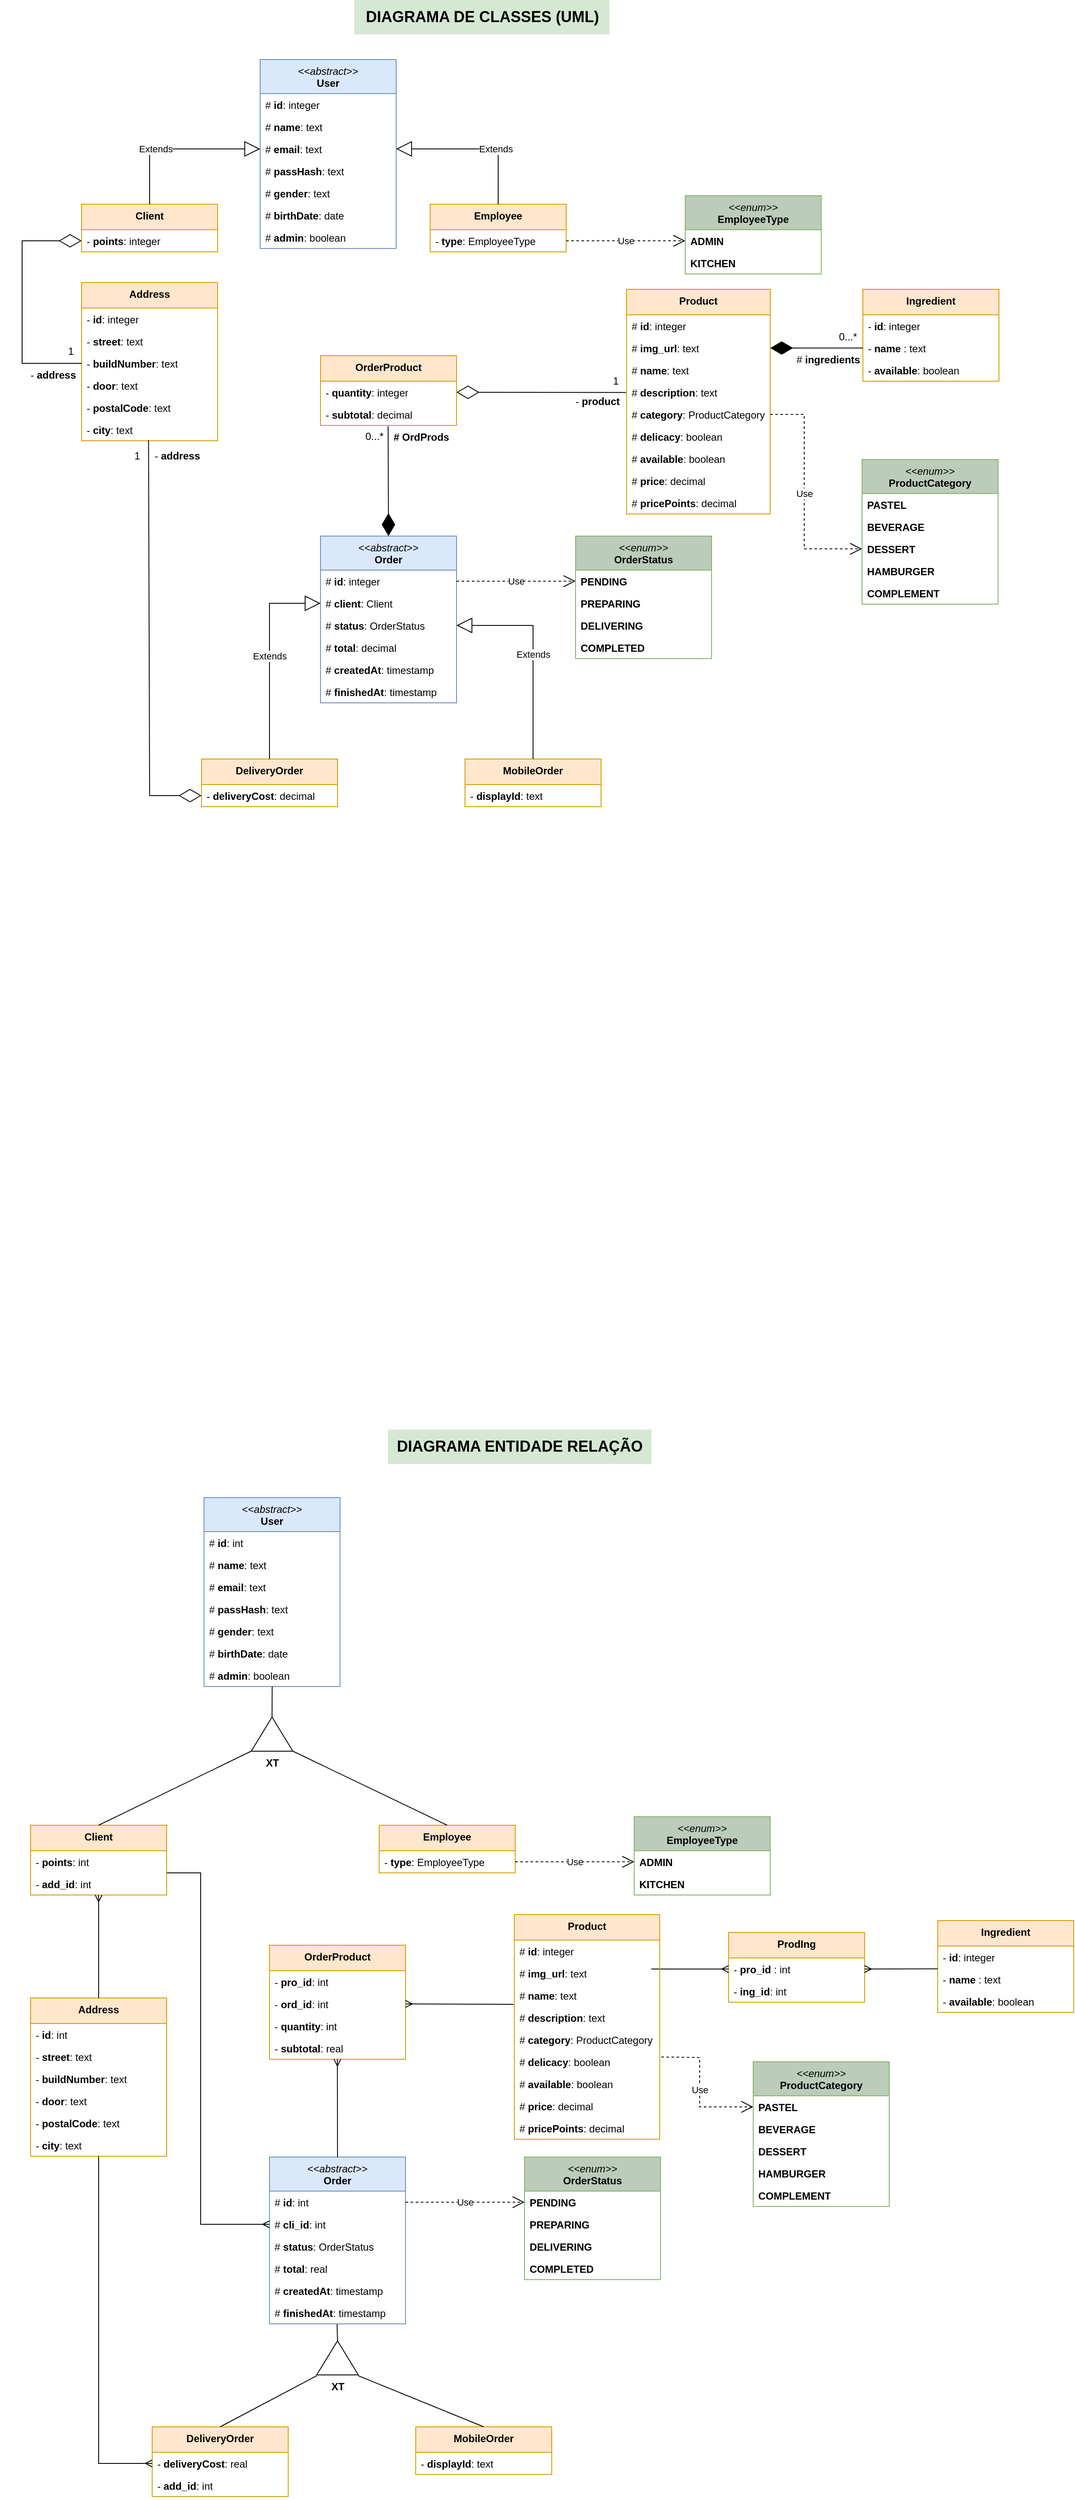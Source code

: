 <mxfile version="24.4.0" type="device">
  <diagram id="C5RBs43oDa-KdzZeNtuy" name="Page-1">
    <mxGraphModel dx="2219" dy="-206" grid="1" gridSize="10" guides="1" tooltips="1" connect="1" arrows="1" fold="1" page="1" pageScale="1" pageWidth="1169" pageHeight="827" math="0" shadow="0">
      <root>
        <mxCell id="WIyWlLk6GJQsqaUBKTNV-0" />
        <mxCell id="WIyWlLk6GJQsqaUBKTNV-1" parent="WIyWlLk6GJQsqaUBKTNV-0" />
        <mxCell id="oogJ9C-jMgvNvQUanFDb-77" value="&lt;div&gt;&lt;span style=&quot;font-weight: normal;&quot;&gt;&amp;lt;&amp;lt;&lt;i&gt;abstract&lt;/i&gt;&amp;gt;&amp;gt;&lt;/span&gt;&lt;/div&gt;User" style="swimlane;fontStyle=1;align=center;verticalAlign=top;childLayout=stackLayout;horizontal=1;startSize=40;horizontalStack=0;resizeParent=1;resizeParentMax=0;resizeLast=0;collapsible=1;marginBottom=0;whiteSpace=wrap;html=1;fillColor=#dae8fc;strokeColor=#6c8ebf;" parent="WIyWlLk6GJQsqaUBKTNV-1" vertex="1">
          <mxGeometry x="290" y="920" width="160" height="222" as="geometry">
            <mxRectangle x="70" y="-60" width="120" height="40" as="alternateBounds" />
          </mxGeometry>
        </mxCell>
        <mxCell id="oogJ9C-jMgvNvQUanFDb-78" value="#&amp;nbsp;&lt;b&gt;id&lt;/b&gt;: integer" style="text;strokeColor=none;fillColor=none;align=left;verticalAlign=top;spacingLeft=4;spacingRight=4;overflow=hidden;rotatable=0;points=[[0,0.5],[1,0.5]];portConstraint=eastwest;whiteSpace=wrap;html=1;" parent="oogJ9C-jMgvNvQUanFDb-77" vertex="1">
          <mxGeometry y="40" width="160" height="26" as="geometry" />
        </mxCell>
        <mxCell id="oogJ9C-jMgvNvQUanFDb-79" value="#&amp;nbsp;&lt;b&gt;name&lt;/b&gt;: text" style="text;strokeColor=none;fillColor=none;align=left;verticalAlign=top;spacingLeft=4;spacingRight=4;overflow=hidden;rotatable=0;points=[[0,0.5],[1,0.5]];portConstraint=eastwest;whiteSpace=wrap;html=1;" parent="oogJ9C-jMgvNvQUanFDb-77" vertex="1">
          <mxGeometry y="66" width="160" height="26" as="geometry" />
        </mxCell>
        <mxCell id="oogJ9C-jMgvNvQUanFDb-80" value="#&amp;nbsp;&lt;b&gt;email&lt;/b&gt;: text" style="text;strokeColor=none;fillColor=none;align=left;verticalAlign=top;spacingLeft=4;spacingRight=4;overflow=hidden;rotatable=0;points=[[0,0.5],[1,0.5]];portConstraint=eastwest;whiteSpace=wrap;html=1;" parent="oogJ9C-jMgvNvQUanFDb-77" vertex="1">
          <mxGeometry y="92" width="160" height="26" as="geometry" />
        </mxCell>
        <mxCell id="oogJ9C-jMgvNvQUanFDb-81" value="#&amp;nbsp;&lt;b&gt;passHash&lt;/b&gt;: text" style="text;strokeColor=none;fillColor=none;align=left;verticalAlign=top;spacingLeft=4;spacingRight=4;overflow=hidden;rotatable=0;points=[[0,0.5],[1,0.5]];portConstraint=eastwest;whiteSpace=wrap;html=1;" parent="oogJ9C-jMgvNvQUanFDb-77" vertex="1">
          <mxGeometry y="118" width="160" height="26" as="geometry" />
        </mxCell>
        <mxCell id="oogJ9C-jMgvNvQUanFDb-82" value="#&amp;nbsp;&lt;b&gt;gender&lt;/b&gt;: text" style="text;strokeColor=none;fillColor=none;align=left;verticalAlign=top;spacingLeft=4;spacingRight=4;overflow=hidden;rotatable=0;points=[[0,0.5],[1,0.5]];portConstraint=eastwest;whiteSpace=wrap;html=1;" parent="oogJ9C-jMgvNvQUanFDb-77" vertex="1">
          <mxGeometry y="144" width="160" height="26" as="geometry" />
        </mxCell>
        <mxCell id="oogJ9C-jMgvNvQUanFDb-83" value="#&amp;nbsp;&lt;b&gt;birthDate&lt;/b&gt;: date" style="text;strokeColor=none;fillColor=none;align=left;verticalAlign=top;spacingLeft=4;spacingRight=4;overflow=hidden;rotatable=0;points=[[0,0.5],[1,0.5]];portConstraint=eastwest;whiteSpace=wrap;html=1;" parent="oogJ9C-jMgvNvQUanFDb-77" vertex="1">
          <mxGeometry y="170" width="160" height="26" as="geometry" />
        </mxCell>
        <mxCell id="oogJ9C-jMgvNvQUanFDb-84" value="#&amp;nbsp;&lt;b&gt;admin&lt;/b&gt;: boolean" style="text;strokeColor=none;fillColor=none;align=left;verticalAlign=top;spacingLeft=4;spacingRight=4;overflow=hidden;rotatable=0;points=[[0,0.5],[1,0.5]];portConstraint=eastwest;whiteSpace=wrap;html=1;" parent="oogJ9C-jMgvNvQUanFDb-77" vertex="1">
          <mxGeometry y="196" width="160" height="26" as="geometry" />
        </mxCell>
        <mxCell id="oogJ9C-jMgvNvQUanFDb-85" value="Client" style="swimlane;fontStyle=1;align=center;verticalAlign=top;childLayout=stackLayout;horizontal=1;startSize=30;horizontalStack=0;resizeParent=1;resizeParentMax=0;resizeLast=0;collapsible=1;marginBottom=0;whiteSpace=wrap;html=1;fillColor=#ffe6cc;strokeColor=#d79b00;" parent="WIyWlLk6GJQsqaUBKTNV-1" vertex="1">
          <mxGeometry x="80" y="1090" width="160" height="56" as="geometry">
            <mxRectangle x="-100" y="200" width="120" height="30" as="alternateBounds" />
          </mxGeometry>
        </mxCell>
        <mxCell id="oogJ9C-jMgvNvQUanFDb-86" value="-&amp;nbsp;&lt;b&gt;points&lt;/b&gt;: integer" style="text;strokeColor=none;fillColor=none;align=left;verticalAlign=top;spacingLeft=4;spacingRight=4;overflow=hidden;rotatable=0;points=[[0,0.5],[1,0.5]];portConstraint=eastwest;whiteSpace=wrap;html=1;" parent="oogJ9C-jMgvNvQUanFDb-85" vertex="1">
          <mxGeometry y="30" width="160" height="26" as="geometry" />
        </mxCell>
        <mxCell id="oogJ9C-jMgvNvQUanFDb-87" value="Employee" style="swimlane;fontStyle=1;align=center;verticalAlign=top;childLayout=stackLayout;horizontal=1;startSize=30;horizontalStack=0;resizeParent=1;resizeParentMax=0;resizeLast=0;collapsible=1;marginBottom=0;whiteSpace=wrap;html=1;fillColor=#ffe6cc;strokeColor=#d79b00;" parent="WIyWlLk6GJQsqaUBKTNV-1" vertex="1">
          <mxGeometry x="490" y="1090" width="160" height="56" as="geometry">
            <mxRectangle x="240" y="200" width="120" height="30" as="alternateBounds" />
          </mxGeometry>
        </mxCell>
        <mxCell id="oogJ9C-jMgvNvQUanFDb-88" value="- &lt;b&gt;type&lt;/b&gt;: EmployeeType" style="text;strokeColor=none;fillColor=none;align=left;verticalAlign=top;spacingLeft=4;spacingRight=4;overflow=hidden;rotatable=0;points=[[0,0.5],[1,0.5]];portConstraint=eastwest;whiteSpace=wrap;html=1;" parent="oogJ9C-jMgvNvQUanFDb-87" vertex="1">
          <mxGeometry y="30" width="160" height="26" as="geometry" />
        </mxCell>
        <mxCell id="oogJ9C-jMgvNvQUanFDb-89" value="Extends" style="endArrow=block;endSize=16;endFill=0;html=1;rounded=0;exitX=0.5;exitY=0;exitDx=0;exitDy=0;entryX=0;entryY=0.5;entryDx=0;entryDy=0;" parent="WIyWlLk6GJQsqaUBKTNV-1" source="oogJ9C-jMgvNvQUanFDb-85" target="oogJ9C-jMgvNvQUanFDb-80" edge="1">
          <mxGeometry x="-0.265" width="160" relative="1" as="geometry">
            <mxPoint x="420" y="1130" as="sourcePoint" />
            <mxPoint x="580" y="1130" as="targetPoint" />
            <Array as="points">
              <mxPoint x="160" y="1025" />
            </Array>
            <mxPoint as="offset" />
          </mxGeometry>
        </mxCell>
        <mxCell id="oogJ9C-jMgvNvQUanFDb-90" value="Extends" style="endArrow=block;endSize=16;endFill=0;html=1;rounded=0;exitX=0.5;exitY=0;exitDx=0;exitDy=0;entryX=1;entryY=0.5;entryDx=0;entryDy=0;" parent="WIyWlLk6GJQsqaUBKTNV-1" source="oogJ9C-jMgvNvQUanFDb-87" target="oogJ9C-jMgvNvQUanFDb-80" edge="1">
          <mxGeometry x="-0.265" width="160" relative="1" as="geometry">
            <mxPoint x="420" y="1130" as="sourcePoint" />
            <mxPoint x="580" y="1130" as="targetPoint" />
            <Array as="points">
              <mxPoint x="570" y="1025" />
            </Array>
            <mxPoint as="offset" />
          </mxGeometry>
        </mxCell>
        <mxCell id="oogJ9C-jMgvNvQUanFDb-91" value="&lt;div&gt;&lt;i style=&quot;font-weight: normal;&quot;&gt;&amp;lt;&amp;lt;enum&amp;gt;&amp;gt;&lt;/i&gt;&lt;/div&gt;EmployeeType" style="swimlane;fontStyle=1;align=center;verticalAlign=top;childLayout=stackLayout;horizontal=1;startSize=40;horizontalStack=0;resizeParent=1;resizeParentMax=0;resizeLast=0;collapsible=1;marginBottom=0;whiteSpace=wrap;html=1;fillColor=#BBCCBA;strokeColor=#82b366;" parent="WIyWlLk6GJQsqaUBKTNV-1" vertex="1">
          <mxGeometry x="790" y="1080" width="160" height="92" as="geometry" />
        </mxCell>
        <mxCell id="oogJ9C-jMgvNvQUanFDb-92" value="&lt;b&gt;ADMIN&lt;/b&gt;" style="text;strokeColor=none;fillColor=none;align=left;verticalAlign=top;spacingLeft=4;spacingRight=4;overflow=hidden;rotatable=0;points=[[0,0.5],[1,0.5]];portConstraint=eastwest;whiteSpace=wrap;html=1;" parent="oogJ9C-jMgvNvQUanFDb-91" vertex="1">
          <mxGeometry y="40" width="160" height="26" as="geometry" />
        </mxCell>
        <mxCell id="oogJ9C-jMgvNvQUanFDb-93" value="&lt;b&gt;KITCHEN&lt;/b&gt;" style="text;strokeColor=none;fillColor=none;align=left;verticalAlign=top;spacingLeft=4;spacingRight=4;overflow=hidden;rotatable=0;points=[[0,0.5],[1,0.5]];portConstraint=eastwest;whiteSpace=wrap;html=1;" parent="oogJ9C-jMgvNvQUanFDb-91" vertex="1">
          <mxGeometry y="66" width="160" height="26" as="geometry" />
        </mxCell>
        <mxCell id="oogJ9C-jMgvNvQUanFDb-94" value="&lt;div&gt;&lt;span style=&quot;font-weight: normal;&quot;&gt;&amp;lt;&amp;lt;&lt;i&gt;abstract&lt;/i&gt;&amp;gt;&amp;gt;&lt;/span&gt;&lt;/div&gt;Order" style="swimlane;fontStyle=1;align=center;verticalAlign=top;childLayout=stackLayout;horizontal=1;startSize=40;horizontalStack=0;resizeParent=1;resizeParentMax=0;resizeLast=0;collapsible=1;marginBottom=0;whiteSpace=wrap;html=1;fillColor=#dae8fc;strokeColor=#6c8ebf;" parent="WIyWlLk6GJQsqaUBKTNV-1" vertex="1">
          <mxGeometry x="361" y="1480" width="160" height="196" as="geometry">
            <mxRectangle x="320" y="412" width="120" height="40" as="alternateBounds" />
          </mxGeometry>
        </mxCell>
        <mxCell id="oogJ9C-jMgvNvQUanFDb-95" value="#&amp;nbsp;&lt;b&gt;id&lt;/b&gt;: integer" style="text;strokeColor=none;fillColor=none;align=left;verticalAlign=top;spacingLeft=4;spacingRight=4;overflow=hidden;rotatable=0;points=[[0,0.5],[1,0.5]];portConstraint=eastwest;whiteSpace=wrap;html=1;" parent="oogJ9C-jMgvNvQUanFDb-94" vertex="1">
          <mxGeometry y="40" width="160" height="26" as="geometry" />
        </mxCell>
        <mxCell id="oogJ9C-jMgvNvQUanFDb-96" value="#&amp;nbsp;&lt;b&gt;client&lt;/b&gt;: Client" style="text;strokeColor=none;fillColor=none;align=left;verticalAlign=top;spacingLeft=4;spacingRight=4;overflow=hidden;rotatable=0;points=[[0,0.5],[1,0.5]];portConstraint=eastwest;whiteSpace=wrap;html=1;" parent="oogJ9C-jMgvNvQUanFDb-94" vertex="1">
          <mxGeometry y="66" width="160" height="26" as="geometry" />
        </mxCell>
        <mxCell id="oogJ9C-jMgvNvQUanFDb-97" value="#&amp;nbsp;&lt;b&gt;status&lt;/b&gt;: OrderStatus" style="text;strokeColor=none;fillColor=none;align=left;verticalAlign=top;spacingLeft=4;spacingRight=4;overflow=hidden;rotatable=0;points=[[0,0.5],[1,0.5]];portConstraint=eastwest;whiteSpace=wrap;html=1;" parent="oogJ9C-jMgvNvQUanFDb-94" vertex="1">
          <mxGeometry y="92" width="160" height="26" as="geometry" />
        </mxCell>
        <mxCell id="oogJ9C-jMgvNvQUanFDb-98" value="#&amp;nbsp;&lt;b&gt;total&lt;/b&gt;: decimal" style="text;strokeColor=none;fillColor=none;align=left;verticalAlign=top;spacingLeft=4;spacingRight=4;overflow=hidden;rotatable=0;points=[[0,0.5],[1,0.5]];portConstraint=eastwest;whiteSpace=wrap;html=1;" parent="oogJ9C-jMgvNvQUanFDb-94" vertex="1">
          <mxGeometry y="118" width="160" height="26" as="geometry" />
        </mxCell>
        <mxCell id="lEkszTMHKHlGNoKWtkP8-2" value="# &lt;b&gt;createdAt&lt;/b&gt;: timestamp" style="text;strokeColor=none;fillColor=none;align=left;verticalAlign=top;spacingLeft=4;spacingRight=4;overflow=hidden;rotatable=0;points=[[0,0.5],[1,0.5]];portConstraint=eastwest;whiteSpace=wrap;html=1;" parent="oogJ9C-jMgvNvQUanFDb-94" vertex="1">
          <mxGeometry y="144" width="160" height="26" as="geometry" />
        </mxCell>
        <mxCell id="lEkszTMHKHlGNoKWtkP8-3" value="# &lt;b&gt;finishedAt&lt;/b&gt;: timestamp" style="text;strokeColor=none;fillColor=none;align=left;verticalAlign=top;spacingLeft=4;spacingRight=4;overflow=hidden;rotatable=0;points=[[0,0.5],[1,0.5]];portConstraint=eastwest;whiteSpace=wrap;html=1;" parent="oogJ9C-jMgvNvQUanFDb-94" vertex="1">
          <mxGeometry y="170" width="160" height="26" as="geometry" />
        </mxCell>
        <mxCell id="oogJ9C-jMgvNvQUanFDb-99" value="&lt;div&gt;&lt;i style=&quot;font-weight: normal;&quot;&gt;&amp;lt;&amp;lt;enum&amp;gt;&amp;gt;&lt;/i&gt;&lt;/div&gt;OrderStatus" style="swimlane;fontStyle=1;align=center;verticalAlign=top;childLayout=stackLayout;horizontal=1;startSize=40;horizontalStack=0;resizeParent=1;resizeParentMax=0;resizeLast=0;collapsible=1;marginBottom=0;whiteSpace=wrap;html=1;fillColor=#BBCCBA;strokeColor=#82b366;" parent="WIyWlLk6GJQsqaUBKTNV-1" vertex="1">
          <mxGeometry x="661" y="1480" width="160" height="144" as="geometry" />
        </mxCell>
        <mxCell id="oogJ9C-jMgvNvQUanFDb-100" value="&lt;b&gt;PENDING&lt;/b&gt;" style="text;strokeColor=none;fillColor=none;align=left;verticalAlign=top;spacingLeft=4;spacingRight=4;overflow=hidden;rotatable=0;points=[[0,0.5],[1,0.5]];portConstraint=eastwest;whiteSpace=wrap;html=1;" parent="oogJ9C-jMgvNvQUanFDb-99" vertex="1">
          <mxGeometry y="40" width="160" height="26" as="geometry" />
        </mxCell>
        <mxCell id="oogJ9C-jMgvNvQUanFDb-101" value="&lt;b&gt;PREPARING&lt;/b&gt;" style="text;strokeColor=none;fillColor=none;align=left;verticalAlign=top;spacingLeft=4;spacingRight=4;overflow=hidden;rotatable=0;points=[[0,0.5],[1,0.5]];portConstraint=eastwest;whiteSpace=wrap;html=1;" parent="oogJ9C-jMgvNvQUanFDb-99" vertex="1">
          <mxGeometry y="66" width="160" height="26" as="geometry" />
        </mxCell>
        <mxCell id="oogJ9C-jMgvNvQUanFDb-102" value="&lt;b&gt;DELIVERING&lt;/b&gt;" style="text;strokeColor=none;fillColor=none;align=left;verticalAlign=top;spacingLeft=4;spacingRight=4;overflow=hidden;rotatable=0;points=[[0,0.5],[1,0.5]];portConstraint=eastwest;whiteSpace=wrap;html=1;" parent="oogJ9C-jMgvNvQUanFDb-99" vertex="1">
          <mxGeometry y="92" width="160" height="26" as="geometry" />
        </mxCell>
        <mxCell id="oogJ9C-jMgvNvQUanFDb-103" value="&lt;b&gt;COMPLETED&lt;/b&gt;" style="text;strokeColor=none;fillColor=none;align=left;verticalAlign=top;spacingLeft=4;spacingRight=4;overflow=hidden;rotatable=0;points=[[0,0.5],[1,0.5]];portConstraint=eastwest;whiteSpace=wrap;html=1;" parent="oogJ9C-jMgvNvQUanFDb-99" vertex="1">
          <mxGeometry y="118" width="160" height="26" as="geometry" />
        </mxCell>
        <mxCell id="oogJ9C-jMgvNvQUanFDb-104" value="Address" style="swimlane;fontStyle=1;align=center;verticalAlign=top;childLayout=stackLayout;horizontal=1;startSize=30;horizontalStack=0;resizeParent=1;resizeParentMax=0;resizeLast=0;collapsible=1;marginBottom=0;whiteSpace=wrap;html=1;fillColor=#ffe6cc;strokeColor=#d79b00;" parent="WIyWlLk6GJQsqaUBKTNV-1" vertex="1">
          <mxGeometry x="80" y="1182" width="160" height="186" as="geometry">
            <mxRectangle x="-100" y="470" width="120" height="30" as="alternateBounds" />
          </mxGeometry>
        </mxCell>
        <mxCell id="oogJ9C-jMgvNvQUanFDb-105" value="- &lt;b&gt;id&lt;/b&gt;: integer" style="text;strokeColor=none;fillColor=none;align=left;verticalAlign=top;spacingLeft=4;spacingRight=4;overflow=hidden;rotatable=0;points=[[0,0.5],[1,0.5]];portConstraint=eastwest;whiteSpace=wrap;html=1;" parent="oogJ9C-jMgvNvQUanFDb-104" vertex="1">
          <mxGeometry y="30" width="160" height="26" as="geometry" />
        </mxCell>
        <mxCell id="oogJ9C-jMgvNvQUanFDb-106" value="- &lt;b&gt;street&lt;/b&gt;: text&lt;div&gt;&lt;br&gt;&lt;/div&gt;" style="text;strokeColor=none;fillColor=none;align=left;verticalAlign=top;spacingLeft=4;spacingRight=4;overflow=hidden;rotatable=0;points=[[0,0.5],[1,0.5]];portConstraint=eastwest;whiteSpace=wrap;html=1;" parent="oogJ9C-jMgvNvQUanFDb-104" vertex="1">
          <mxGeometry y="56" width="160" height="26" as="geometry" />
        </mxCell>
        <mxCell id="oogJ9C-jMgvNvQUanFDb-107" value="- &lt;b&gt;buildNumber&lt;/b&gt;: text" style="text;strokeColor=none;fillColor=none;align=left;verticalAlign=top;spacingLeft=4;spacingRight=4;overflow=hidden;rotatable=0;points=[[0,0.5],[1,0.5]];portConstraint=eastwest;whiteSpace=wrap;html=1;" parent="oogJ9C-jMgvNvQUanFDb-104" vertex="1">
          <mxGeometry y="82" width="160" height="26" as="geometry" />
        </mxCell>
        <mxCell id="oogJ9C-jMgvNvQUanFDb-108" value="- &lt;b&gt;door&lt;/b&gt;: text" style="text;strokeColor=none;fillColor=none;align=left;verticalAlign=top;spacingLeft=4;spacingRight=4;overflow=hidden;rotatable=0;points=[[0,0.5],[1,0.5]];portConstraint=eastwest;whiteSpace=wrap;html=1;" parent="oogJ9C-jMgvNvQUanFDb-104" vertex="1">
          <mxGeometry y="108" width="160" height="26" as="geometry" />
        </mxCell>
        <mxCell id="oogJ9C-jMgvNvQUanFDb-109" value="- &lt;b&gt;postalCode&lt;/b&gt;: text" style="text;strokeColor=none;fillColor=none;align=left;verticalAlign=top;spacingLeft=4;spacingRight=4;overflow=hidden;rotatable=0;points=[[0,0.5],[1,0.5]];portConstraint=eastwest;whiteSpace=wrap;html=1;" parent="oogJ9C-jMgvNvQUanFDb-104" vertex="1">
          <mxGeometry y="134" width="160" height="26" as="geometry" />
        </mxCell>
        <mxCell id="oogJ9C-jMgvNvQUanFDb-110" value="- &lt;b&gt;city&lt;/b&gt;: text" style="text;strokeColor=none;fillColor=none;align=left;verticalAlign=top;spacingLeft=4;spacingRight=4;overflow=hidden;rotatable=0;points=[[0,0.5],[1,0.5]];portConstraint=eastwest;whiteSpace=wrap;html=1;" parent="oogJ9C-jMgvNvQUanFDb-104" vertex="1">
          <mxGeometry y="160" width="160" height="26" as="geometry" />
        </mxCell>
        <mxCell id="oogJ9C-jMgvNvQUanFDb-111" value="MobileOrder" style="swimlane;fontStyle=1;align=center;verticalAlign=top;childLayout=stackLayout;horizontal=1;startSize=30;horizontalStack=0;resizeParent=1;resizeParentMax=0;resizeLast=0;collapsible=1;marginBottom=0;whiteSpace=wrap;html=1;fillColor=#ffe6cc;strokeColor=#d79b00;" parent="WIyWlLk6GJQsqaUBKTNV-1" vertex="1">
          <mxGeometry x="531" y="1742" width="160" height="56" as="geometry">
            <mxRectangle x="240" y="236" width="120" height="30" as="alternateBounds" />
          </mxGeometry>
        </mxCell>
        <mxCell id="oogJ9C-jMgvNvQUanFDb-112" value="- &lt;b&gt;displayId&lt;/b&gt;: text" style="text;strokeColor=none;fillColor=none;align=left;verticalAlign=top;spacingLeft=4;spacingRight=4;overflow=hidden;rotatable=0;points=[[0,0.5],[1,0.5]];portConstraint=eastwest;whiteSpace=wrap;html=1;" parent="oogJ9C-jMgvNvQUanFDb-111" vertex="1">
          <mxGeometry y="30" width="160" height="26" as="geometry" />
        </mxCell>
        <mxCell id="oogJ9C-jMgvNvQUanFDb-113" value="DeliveryOrder" style="swimlane;fontStyle=1;align=center;verticalAlign=top;childLayout=stackLayout;horizontal=1;startSize=30;horizontalStack=0;resizeParent=1;resizeParentMax=0;resizeLast=0;collapsible=1;marginBottom=0;whiteSpace=wrap;html=1;fillColor=#ffe6cc;strokeColor=#d79b00;" parent="WIyWlLk6GJQsqaUBKTNV-1" vertex="1">
          <mxGeometry x="221" y="1742" width="160" height="56" as="geometry">
            <mxRectangle x="240" y="236" width="120" height="30" as="alternateBounds" />
          </mxGeometry>
        </mxCell>
        <mxCell id="oogJ9C-jMgvNvQUanFDb-114" value="- &lt;b&gt;deliveryCost&lt;/b&gt;: decimal" style="text;strokeColor=none;fillColor=none;align=left;verticalAlign=top;spacingLeft=4;spacingRight=4;overflow=hidden;rotatable=0;points=[[0,0.5],[1,0.5]];portConstraint=eastwest;whiteSpace=wrap;html=1;" parent="oogJ9C-jMgvNvQUanFDb-113" vertex="1">
          <mxGeometry y="30" width="160" height="26" as="geometry" />
        </mxCell>
        <mxCell id="oogJ9C-jMgvNvQUanFDb-115" value="Extends" style="endArrow=block;endSize=16;endFill=0;html=1;rounded=0;exitX=0.5;exitY=0;exitDx=0;exitDy=0;entryX=0;entryY=0.5;entryDx=0;entryDy=0;" parent="WIyWlLk6GJQsqaUBKTNV-1" source="oogJ9C-jMgvNvQUanFDb-113" target="oogJ9C-jMgvNvQUanFDb-96" edge="1">
          <mxGeometry width="160" relative="1" as="geometry">
            <mxPoint x="271" y="1620" as="sourcePoint" />
            <mxPoint x="431" y="1620" as="targetPoint" />
            <Array as="points">
              <mxPoint x="301" y="1559" />
            </Array>
          </mxGeometry>
        </mxCell>
        <mxCell id="oogJ9C-jMgvNvQUanFDb-116" value="Extends" style="endArrow=block;endSize=16;endFill=0;html=1;rounded=0;exitX=0.5;exitY=0;exitDx=0;exitDy=0;entryX=1;entryY=0.5;entryDx=0;entryDy=0;" parent="WIyWlLk6GJQsqaUBKTNV-1" source="oogJ9C-jMgvNvQUanFDb-111" target="oogJ9C-jMgvNvQUanFDb-97" edge="1">
          <mxGeometry width="160" relative="1" as="geometry">
            <mxPoint x="271" y="1620" as="sourcePoint" />
            <mxPoint x="431" y="1620" as="targetPoint" />
            <Array as="points">
              <mxPoint x="611" y="1585" />
            </Array>
          </mxGeometry>
        </mxCell>
        <mxCell id="oogJ9C-jMgvNvQUanFDb-117" value="Use" style="endArrow=open;endSize=12;dashed=1;html=1;rounded=0;entryX=0;entryY=0.5;entryDx=0;entryDy=0;exitX=1;exitY=0.5;exitDx=0;exitDy=0;" parent="WIyWlLk6GJQsqaUBKTNV-1" source="oogJ9C-jMgvNvQUanFDb-95" target="oogJ9C-jMgvNvQUanFDb-100" edge="1">
          <mxGeometry width="160" relative="1" as="geometry">
            <mxPoint x="371" y="1500" as="sourcePoint" />
            <mxPoint x="531" y="1500" as="targetPoint" />
          </mxGeometry>
        </mxCell>
        <mxCell id="oogJ9C-jMgvNvQUanFDb-118" value="Use" style="endArrow=open;endSize=12;dashed=1;html=1;rounded=0;exitX=1;exitY=0.5;exitDx=0;exitDy=0;entryX=0;entryY=0.5;entryDx=0;entryDy=0;" parent="WIyWlLk6GJQsqaUBKTNV-1" source="oogJ9C-jMgvNvQUanFDb-88" target="oogJ9C-jMgvNvQUanFDb-92" edge="1">
          <mxGeometry width="160" relative="1" as="geometry">
            <mxPoint x="230" y="1220" as="sourcePoint" />
            <mxPoint x="390" y="1220" as="targetPoint" />
          </mxGeometry>
        </mxCell>
        <mxCell id="oogJ9C-jMgvNvQUanFDb-119" value="Product" style="swimlane;fontStyle=1;align=center;verticalAlign=top;childLayout=stackLayout;horizontal=1;startSize=30;horizontalStack=0;resizeParent=1;resizeParentMax=0;resizeLast=0;collapsible=1;marginBottom=0;whiteSpace=wrap;html=1;fillColor=#ffe6cc;strokeColor=#d79b00;" parent="WIyWlLk6GJQsqaUBKTNV-1" vertex="1">
          <mxGeometry x="721" y="1190" width="169" height="264" as="geometry">
            <mxRectangle x="540" y="310" width="120" height="30" as="alternateBounds" />
          </mxGeometry>
        </mxCell>
        <mxCell id="oogJ9C-jMgvNvQUanFDb-120" value="# &lt;b&gt;id&lt;/b&gt;: integer" style="text;strokeColor=none;fillColor=none;align=left;verticalAlign=top;spacingLeft=4;spacingRight=4;overflow=hidden;rotatable=0;points=[[0,0.5],[1,0.5]];portConstraint=eastwest;whiteSpace=wrap;html=1;" parent="oogJ9C-jMgvNvQUanFDb-119" vertex="1">
          <mxGeometry y="30" width="169" height="26" as="geometry" />
        </mxCell>
        <mxCell id="lEkszTMHKHlGNoKWtkP8-4" value="# &lt;b&gt;img_url&lt;/b&gt;: text" style="text;strokeColor=none;fillColor=none;align=left;verticalAlign=top;spacingLeft=4;spacingRight=4;overflow=hidden;rotatable=0;points=[[0,0.5],[1,0.5]];portConstraint=eastwest;whiteSpace=wrap;html=1;" parent="oogJ9C-jMgvNvQUanFDb-119" vertex="1">
          <mxGeometry y="56" width="169" height="26" as="geometry" />
        </mxCell>
        <mxCell id="oogJ9C-jMgvNvQUanFDb-121" value="# &lt;b&gt;name&lt;/b&gt;: text" style="text;strokeColor=none;fillColor=none;align=left;verticalAlign=top;spacingLeft=4;spacingRight=4;overflow=hidden;rotatable=0;points=[[0,0.5],[1,0.5]];portConstraint=eastwest;whiteSpace=wrap;html=1;" parent="oogJ9C-jMgvNvQUanFDb-119" vertex="1">
          <mxGeometry y="82" width="169" height="26" as="geometry" />
        </mxCell>
        <mxCell id="lEkszTMHKHlGNoKWtkP8-5" value="# &lt;b&gt;description&lt;/b&gt;: text" style="text;strokeColor=none;fillColor=none;align=left;verticalAlign=top;spacingLeft=4;spacingRight=4;overflow=hidden;rotatable=0;points=[[0,0.5],[1,0.5]];portConstraint=eastwest;whiteSpace=wrap;html=1;" parent="oogJ9C-jMgvNvQUanFDb-119" vertex="1">
          <mxGeometry y="108" width="169" height="26" as="geometry" />
        </mxCell>
        <mxCell id="oogJ9C-jMgvNvQUanFDb-122" value="# &lt;b&gt;category&lt;/b&gt;: ProductCategory" style="text;strokeColor=none;fillColor=none;align=left;verticalAlign=top;spacingLeft=4;spacingRight=4;overflow=hidden;rotatable=0;points=[[0,0.5],[1,0.5]];portConstraint=eastwest;whiteSpace=wrap;html=1;" parent="oogJ9C-jMgvNvQUanFDb-119" vertex="1">
          <mxGeometry y="134" width="169" height="26" as="geometry" />
        </mxCell>
        <mxCell id="oogJ9C-jMgvNvQUanFDb-123" value="# &lt;b&gt;delicacy&lt;/b&gt;: boolean" style="text;strokeColor=none;fillColor=none;align=left;verticalAlign=top;spacingLeft=4;spacingRight=4;overflow=hidden;rotatable=0;points=[[0,0.5],[1,0.5]];portConstraint=eastwest;whiteSpace=wrap;html=1;" parent="oogJ9C-jMgvNvQUanFDb-119" vertex="1">
          <mxGeometry y="160" width="169" height="26" as="geometry" />
        </mxCell>
        <mxCell id="oogJ9C-jMgvNvQUanFDb-124" value="# &lt;b&gt;available&lt;/b&gt;: boolean" style="text;strokeColor=none;fillColor=none;align=left;verticalAlign=top;spacingLeft=4;spacingRight=4;overflow=hidden;rotatable=0;points=[[0,0.5],[1,0.5]];portConstraint=eastwest;whiteSpace=wrap;html=1;" parent="oogJ9C-jMgvNvQUanFDb-119" vertex="1">
          <mxGeometry y="186" width="169" height="26" as="geometry" />
        </mxCell>
        <mxCell id="oogJ9C-jMgvNvQUanFDb-125" value="# &lt;b&gt;price&lt;/b&gt;: decimal" style="text;strokeColor=none;fillColor=none;align=left;verticalAlign=top;spacingLeft=4;spacingRight=4;overflow=hidden;rotatable=0;points=[[0,0.5],[1,0.5]];portConstraint=eastwest;whiteSpace=wrap;html=1;" parent="oogJ9C-jMgvNvQUanFDb-119" vertex="1">
          <mxGeometry y="212" width="169" height="26" as="geometry" />
        </mxCell>
        <mxCell id="oogJ9C-jMgvNvQUanFDb-126" value="# &lt;b&gt;pricePoints&lt;/b&gt;: decimal" style="text;strokeColor=none;fillColor=none;align=left;verticalAlign=top;spacingLeft=4;spacingRight=4;overflow=hidden;rotatable=0;points=[[0,0.5],[1,0.5]];portConstraint=eastwest;whiteSpace=wrap;html=1;" parent="oogJ9C-jMgvNvQUanFDb-119" vertex="1">
          <mxGeometry y="238" width="169" height="26" as="geometry" />
        </mxCell>
        <mxCell id="oogJ9C-jMgvNvQUanFDb-127" value="OrderProduct" style="swimlane;fontStyle=1;align=center;verticalAlign=top;childLayout=stackLayout;horizontal=1;startSize=30;horizontalStack=0;resizeParent=1;resizeParentMax=0;resizeLast=0;collapsible=1;marginBottom=0;whiteSpace=wrap;html=1;fillColor=#ffe6cc;strokeColor=#d79b00;" parent="WIyWlLk6GJQsqaUBKTNV-1" vertex="1">
          <mxGeometry x="361" y="1268" width="160" height="82" as="geometry">
            <mxRectangle x="260" y="320" width="120" height="30" as="alternateBounds" />
          </mxGeometry>
        </mxCell>
        <mxCell id="oogJ9C-jMgvNvQUanFDb-128" value="- &lt;b&gt;quantity&lt;/b&gt;: integer" style="text;strokeColor=none;fillColor=none;align=left;verticalAlign=top;spacingLeft=4;spacingRight=4;overflow=hidden;rotatable=0;points=[[0,0.5],[1,0.5]];portConstraint=eastwest;whiteSpace=wrap;html=1;" parent="oogJ9C-jMgvNvQUanFDb-127" vertex="1">
          <mxGeometry y="30" width="160" height="26" as="geometry" />
        </mxCell>
        <mxCell id="oogJ9C-jMgvNvQUanFDb-129" value="- &lt;b&gt;subtotal&lt;/b&gt;: decimal" style="text;strokeColor=none;fillColor=none;align=left;verticalAlign=top;spacingLeft=4;spacingRight=4;overflow=hidden;rotatable=0;points=[[0,0.5],[1,0.5]];portConstraint=eastwest;whiteSpace=wrap;html=1;" parent="oogJ9C-jMgvNvQUanFDb-127" vertex="1">
          <mxGeometry y="56" width="160" height="26" as="geometry" />
        </mxCell>
        <mxCell id="oogJ9C-jMgvNvQUanFDb-130" value="- &lt;b&gt;address&lt;/b&gt;" style="text;strokeColor=none;fillColor=none;align=left;verticalAlign=top;spacingLeft=4;spacingRight=4;overflow=hidden;rotatable=0;points=[[0,0.5],[1,0.5]];portConstraint=eastwest;whiteSpace=wrap;html=1;" parent="WIyWlLk6GJQsqaUBKTNV-1" vertex="1">
          <mxGeometry x="14" y="1277" width="70" height="26" as="geometry" />
        </mxCell>
        <mxCell id="oogJ9C-jMgvNvQUanFDb-131" value="- &lt;b&gt;address&lt;/b&gt;" style="text;strokeColor=none;fillColor=none;align=left;verticalAlign=top;spacingLeft=4;spacingRight=4;overflow=hidden;rotatable=0;points=[[0,0.5],[1,0.5]];portConstraint=eastwest;whiteSpace=wrap;html=1;" parent="WIyWlLk6GJQsqaUBKTNV-1" vertex="1">
          <mxGeometry x="160" y="1372" width="70" height="26" as="geometry" />
        </mxCell>
        <mxCell id="oogJ9C-jMgvNvQUanFDb-132" value="- &lt;b&gt;product&lt;/b&gt;" style="text;strokeColor=none;fillColor=none;align=left;verticalAlign=top;spacingLeft=4;spacingRight=4;overflow=hidden;rotatable=0;points=[[0,0.5],[1,0.5]];portConstraint=eastwest;whiteSpace=wrap;html=1;" parent="WIyWlLk6GJQsqaUBKTNV-1" vertex="1">
          <mxGeometry x="655" y="1308" width="70" height="26" as="geometry" />
        </mxCell>
        <mxCell id="oogJ9C-jMgvNvQUanFDb-133" value="&lt;b&gt;# OrdProds&lt;/b&gt;" style="text;strokeColor=none;fillColor=none;align=left;verticalAlign=top;spacingLeft=4;spacingRight=4;overflow=hidden;rotatable=0;points=[[0,0.5],[1,0.5]];portConstraint=eastwest;whiteSpace=wrap;html=1;" parent="WIyWlLk6GJQsqaUBKTNV-1" vertex="1">
          <mxGeometry x="441" y="1350" width="80" height="26" as="geometry" />
        </mxCell>
        <mxCell id="oogJ9C-jMgvNvQUanFDb-134" value="Ingredient" style="swimlane;fontStyle=1;align=center;verticalAlign=top;childLayout=stackLayout;horizontal=1;startSize=30;horizontalStack=0;resizeParent=1;resizeParentMax=0;resizeLast=0;collapsible=1;marginBottom=0;whiteSpace=wrap;html=1;fillColor=#ffe6cc;strokeColor=#d79b00;" parent="WIyWlLk6GJQsqaUBKTNV-1" vertex="1">
          <mxGeometry x="999" y="1190" width="160" height="108" as="geometry">
            <mxRectangle x="780" y="310" width="120" height="30" as="alternateBounds" />
          </mxGeometry>
        </mxCell>
        <mxCell id="oogJ9C-jMgvNvQUanFDb-135" value="- &lt;b&gt;id&lt;/b&gt;: integer" style="text;strokeColor=none;fillColor=none;align=left;verticalAlign=top;spacingLeft=4;spacingRight=4;overflow=hidden;rotatable=0;points=[[0,0.5],[1,0.5]];portConstraint=eastwest;whiteSpace=wrap;html=1;" parent="oogJ9C-jMgvNvQUanFDb-134" vertex="1">
          <mxGeometry y="30" width="160" height="26" as="geometry" />
        </mxCell>
        <mxCell id="oogJ9C-jMgvNvQUanFDb-136" value="- &lt;b&gt;name&lt;/b&gt; : text" style="text;strokeColor=none;fillColor=none;align=left;verticalAlign=top;spacingLeft=4;spacingRight=4;overflow=hidden;rotatable=0;points=[[0,0.5],[1,0.5]];portConstraint=eastwest;whiteSpace=wrap;html=1;" parent="oogJ9C-jMgvNvQUanFDb-134" vertex="1">
          <mxGeometry y="56" width="160" height="26" as="geometry" />
        </mxCell>
        <mxCell id="oogJ9C-jMgvNvQUanFDb-137" value="- &lt;b&gt;available&lt;/b&gt;: boolean" style="text;strokeColor=none;fillColor=none;align=left;verticalAlign=top;spacingLeft=4;spacingRight=4;overflow=hidden;rotatable=0;points=[[0,0.5],[1,0.5]];portConstraint=eastwest;whiteSpace=wrap;html=1;" parent="oogJ9C-jMgvNvQUanFDb-134" vertex="1">
          <mxGeometry y="82" width="160" height="26" as="geometry" />
        </mxCell>
        <mxCell id="oogJ9C-jMgvNvQUanFDb-138" value="# &lt;b&gt;ingredients&lt;/b&gt;" style="text;strokeColor=none;fillColor=none;align=left;verticalAlign=top;spacingLeft=4;spacingRight=4;overflow=hidden;rotatable=0;points=[[0,0.5],[1,0.5]];portConstraint=eastwest;whiteSpace=wrap;html=1;" parent="WIyWlLk6GJQsqaUBKTNV-1" vertex="1">
          <mxGeometry x="915" y="1259" width="91" height="30" as="geometry" />
        </mxCell>
        <mxCell id="oogJ9C-jMgvNvQUanFDb-139" value="&lt;div&gt;&lt;i style=&quot;font-weight: normal;&quot;&gt;&amp;lt;&amp;lt;enum&amp;gt;&amp;gt;&lt;/i&gt;&lt;/div&gt;&lt;div&gt;ProductCategory&lt;/div&gt;" style="swimlane;fontStyle=1;align=center;verticalAlign=top;childLayout=stackLayout;horizontal=1;startSize=40;horizontalStack=0;resizeParent=1;resizeParentMax=0;resizeLast=0;collapsible=1;marginBottom=0;whiteSpace=wrap;html=1;fillColor=#BBCCBA;strokeColor=#82b366;" parent="WIyWlLk6GJQsqaUBKTNV-1" vertex="1">
          <mxGeometry x="998" y="1390" width="160" height="170" as="geometry" />
        </mxCell>
        <mxCell id="oogJ9C-jMgvNvQUanFDb-140" value="&lt;b&gt;PASTEL&lt;/b&gt;" style="text;strokeColor=none;fillColor=none;align=left;verticalAlign=top;spacingLeft=4;spacingRight=4;overflow=hidden;rotatable=0;points=[[0,0.5],[1,0.5]];portConstraint=eastwest;whiteSpace=wrap;html=1;" parent="oogJ9C-jMgvNvQUanFDb-139" vertex="1">
          <mxGeometry y="40" width="160" height="26" as="geometry" />
        </mxCell>
        <mxCell id="oogJ9C-jMgvNvQUanFDb-141" value="&lt;b&gt;BEVERAGE&lt;/b&gt;" style="text;strokeColor=none;fillColor=none;align=left;verticalAlign=top;spacingLeft=4;spacingRight=4;overflow=hidden;rotatable=0;points=[[0,0.5],[1,0.5]];portConstraint=eastwest;whiteSpace=wrap;html=1;" parent="oogJ9C-jMgvNvQUanFDb-139" vertex="1">
          <mxGeometry y="66" width="160" height="26" as="geometry" />
        </mxCell>
        <mxCell id="oogJ9C-jMgvNvQUanFDb-142" value="&lt;b&gt;DESSERT&lt;/b&gt;" style="text;strokeColor=none;fillColor=none;align=left;verticalAlign=top;spacingLeft=4;spacingRight=4;overflow=hidden;rotatable=0;points=[[0,0.5],[1,0.5]];portConstraint=eastwest;whiteSpace=wrap;html=1;" parent="oogJ9C-jMgvNvQUanFDb-139" vertex="1">
          <mxGeometry y="92" width="160" height="26" as="geometry" />
        </mxCell>
        <mxCell id="lEkszTMHKHlGNoKWtkP8-0" value="&lt;b&gt;HAMBURGER&lt;/b&gt;" style="text;strokeColor=none;fillColor=none;align=left;verticalAlign=top;spacingLeft=4;spacingRight=4;overflow=hidden;rotatable=0;points=[[0,0.5],[1,0.5]];portConstraint=eastwest;whiteSpace=wrap;html=1;" parent="oogJ9C-jMgvNvQUanFDb-139" vertex="1">
          <mxGeometry y="118" width="160" height="26" as="geometry" />
        </mxCell>
        <mxCell id="lEkszTMHKHlGNoKWtkP8-1" value="&lt;b&gt;COMPLEMENT&lt;/b&gt;" style="text;strokeColor=none;fillColor=none;align=left;verticalAlign=top;spacingLeft=4;spacingRight=4;overflow=hidden;rotatable=0;points=[[0,0.5],[1,0.5]];portConstraint=eastwest;whiteSpace=wrap;html=1;" parent="oogJ9C-jMgvNvQUanFDb-139" vertex="1">
          <mxGeometry y="144" width="160" height="26" as="geometry" />
        </mxCell>
        <mxCell id="oogJ9C-jMgvNvQUanFDb-144" value="" style="endArrow=diamondThin;endFill=0;endSize=24;html=1;rounded=0;entryX=0;entryY=0.5;entryDx=0;entryDy=0;exitX=0;exitY=0.5;exitDx=0;exitDy=0;" parent="WIyWlLk6GJQsqaUBKTNV-1" source="oogJ9C-jMgvNvQUanFDb-107" target="oogJ9C-jMgvNvQUanFDb-86" edge="1">
          <mxGeometry width="160" relative="1" as="geometry">
            <mxPoint x="-100" y="1160" as="sourcePoint" />
            <mxPoint x="60" y="1160" as="targetPoint" />
            <Array as="points">
              <mxPoint x="10" y="1277" />
              <mxPoint x="10" y="1133" />
            </Array>
          </mxGeometry>
        </mxCell>
        <mxCell id="oogJ9C-jMgvNvQUanFDb-145" value="1" style="text;html=1;align=center;verticalAlign=middle;resizable=0;points=[];autosize=1;strokeColor=none;fillColor=none;" parent="WIyWlLk6GJQsqaUBKTNV-1" vertex="1">
          <mxGeometry x="52" y="1248" width="30" height="30" as="geometry" />
        </mxCell>
        <mxCell id="oogJ9C-jMgvNvQUanFDb-146" value="" style="endArrow=diamondThin;endFill=0;endSize=24;html=1;rounded=0;entryX=0;entryY=0.5;entryDx=0;entryDy=0;exitX=0.492;exitY=0.972;exitDx=0;exitDy=0;exitPerimeter=0;" parent="WIyWlLk6GJQsqaUBKTNV-1" source="oogJ9C-jMgvNvQUanFDb-110" target="oogJ9C-jMgvNvQUanFDb-114" edge="1">
          <mxGeometry width="160" relative="1" as="geometry">
            <mxPoint x="40" y="1700" as="sourcePoint" />
            <mxPoint x="200" y="1700" as="targetPoint" />
            <Array as="points">
              <mxPoint x="160" y="1785" />
            </Array>
          </mxGeometry>
        </mxCell>
        <mxCell id="oogJ9C-jMgvNvQUanFDb-147" value="1" style="text;html=1;align=center;verticalAlign=middle;resizable=0;points=[];autosize=1;strokeColor=none;fillColor=none;" parent="WIyWlLk6GJQsqaUBKTNV-1" vertex="1">
          <mxGeometry x="130" y="1371" width="30" height="30" as="geometry" />
        </mxCell>
        <mxCell id="oogJ9C-jMgvNvQUanFDb-148" value="" style="endArrow=diamondThin;endFill=1;endSize=24;html=1;rounded=0;entryX=0.5;entryY=0;entryDx=0;entryDy=0;exitX=0.497;exitY=1.035;exitDx=0;exitDy=0;exitPerimeter=0;" parent="WIyWlLk6GJQsqaUBKTNV-1" source="oogJ9C-jMgvNvQUanFDb-129" target="oogJ9C-jMgvNvQUanFDb-94" edge="1">
          <mxGeometry width="160" relative="1" as="geometry">
            <mxPoint x="470" y="1430" as="sourcePoint" />
            <mxPoint x="630" y="1430" as="targetPoint" />
          </mxGeometry>
        </mxCell>
        <mxCell id="oogJ9C-jMgvNvQUanFDb-149" value="0...*" style="text;html=1;align=center;verticalAlign=middle;resizable=0;points=[];autosize=1;strokeColor=none;fillColor=none;" parent="WIyWlLk6GJQsqaUBKTNV-1" vertex="1">
          <mxGeometry x="404" y="1348" width="40" height="30" as="geometry" />
        </mxCell>
        <mxCell id="oogJ9C-jMgvNvQUanFDb-150" value="" style="endArrow=diamondThin;endFill=0;endSize=24;html=1;rounded=0;entryX=1;entryY=0.5;entryDx=0;entryDy=0;exitX=0.913;exitY=0.941;exitDx=0;exitDy=0;exitPerimeter=0;" parent="WIyWlLk6GJQsqaUBKTNV-1" source="oogJ9C-jMgvNvQUanFDb-151" target="oogJ9C-jMgvNvQUanFDb-128" edge="1">
          <mxGeometry width="160" relative="1" as="geometry">
            <mxPoint x="450" y="1540" as="sourcePoint" />
            <mxPoint x="610" y="1540" as="targetPoint" />
          </mxGeometry>
        </mxCell>
        <mxCell id="oogJ9C-jMgvNvQUanFDb-151" value="1" style="text;html=1;align=center;verticalAlign=middle;resizable=0;points=[];autosize=1;strokeColor=none;fillColor=none;" parent="WIyWlLk6GJQsqaUBKTNV-1" vertex="1">
          <mxGeometry x="693" y="1283" width="30" height="30" as="geometry" />
        </mxCell>
        <mxCell id="oogJ9C-jMgvNvQUanFDb-152" value="" style="endArrow=diamondThin;endFill=1;endSize=24;html=1;rounded=0;entryX=1;entryY=0.5;entryDx=0;entryDy=0;exitX=0;exitY=0.5;exitDx=0;exitDy=0;" parent="WIyWlLk6GJQsqaUBKTNV-1" source="oogJ9C-jMgvNvQUanFDb-136" target="lEkszTMHKHlGNoKWtkP8-4" edge="1">
          <mxGeometry width="160" relative="1" as="geometry">
            <mxPoint x="940" y="1190" as="sourcePoint" />
            <mxPoint x="1039" y="1333" as="targetPoint" />
          </mxGeometry>
        </mxCell>
        <mxCell id="oogJ9C-jMgvNvQUanFDb-153" value="0...*" style="text;html=1;align=center;verticalAlign=middle;resizable=0;points=[];autosize=1;strokeColor=none;fillColor=none;" parent="WIyWlLk6GJQsqaUBKTNV-1" vertex="1">
          <mxGeometry x="961" y="1231" width="40" height="30" as="geometry" />
        </mxCell>
        <mxCell id="oogJ9C-jMgvNvQUanFDb-154" value="&lt;div&gt;&lt;span style=&quot;font-weight: normal;&quot;&gt;&amp;lt;&amp;lt;&lt;i&gt;abstract&lt;/i&gt;&amp;gt;&amp;gt;&lt;/span&gt;&lt;/div&gt;User" style="swimlane;fontStyle=1;align=center;verticalAlign=top;childLayout=stackLayout;horizontal=1;startSize=40;horizontalStack=0;resizeParent=1;resizeParentMax=0;resizeLast=0;collapsible=1;marginBottom=0;whiteSpace=wrap;html=1;fillColor=#dae8fc;strokeColor=#6c8ebf;" parent="WIyWlLk6GJQsqaUBKTNV-1" vertex="1">
          <mxGeometry x="224" y="2610" width="160" height="222" as="geometry">
            <mxRectangle x="284" y="1770" width="120" height="40" as="alternateBounds" />
          </mxGeometry>
        </mxCell>
        <mxCell id="oogJ9C-jMgvNvQUanFDb-155" value="#&amp;nbsp;&lt;b&gt;id&lt;/b&gt;: int" style="text;strokeColor=none;fillColor=none;align=left;verticalAlign=top;spacingLeft=4;spacingRight=4;overflow=hidden;rotatable=0;points=[[0,0.5],[1,0.5]];portConstraint=eastwest;whiteSpace=wrap;html=1;" parent="oogJ9C-jMgvNvQUanFDb-154" vertex="1">
          <mxGeometry y="40" width="160" height="26" as="geometry" />
        </mxCell>
        <mxCell id="oogJ9C-jMgvNvQUanFDb-156" value="#&amp;nbsp;&lt;b&gt;name&lt;/b&gt;: text" style="text;strokeColor=none;fillColor=none;align=left;verticalAlign=top;spacingLeft=4;spacingRight=4;overflow=hidden;rotatable=0;points=[[0,0.5],[1,0.5]];portConstraint=eastwest;whiteSpace=wrap;html=1;" parent="oogJ9C-jMgvNvQUanFDb-154" vertex="1">
          <mxGeometry y="66" width="160" height="26" as="geometry" />
        </mxCell>
        <mxCell id="oogJ9C-jMgvNvQUanFDb-157" value="#&amp;nbsp;&lt;b&gt;email&lt;/b&gt;: text" style="text;strokeColor=none;fillColor=none;align=left;verticalAlign=top;spacingLeft=4;spacingRight=4;overflow=hidden;rotatable=0;points=[[0,0.5],[1,0.5]];portConstraint=eastwest;whiteSpace=wrap;html=1;" parent="oogJ9C-jMgvNvQUanFDb-154" vertex="1">
          <mxGeometry y="92" width="160" height="26" as="geometry" />
        </mxCell>
        <mxCell id="oogJ9C-jMgvNvQUanFDb-158" value="#&amp;nbsp;&lt;b&gt;passHash&lt;/b&gt;: text" style="text;strokeColor=none;fillColor=none;align=left;verticalAlign=top;spacingLeft=4;spacingRight=4;overflow=hidden;rotatable=0;points=[[0,0.5],[1,0.5]];portConstraint=eastwest;whiteSpace=wrap;html=1;" parent="oogJ9C-jMgvNvQUanFDb-154" vertex="1">
          <mxGeometry y="118" width="160" height="26" as="geometry" />
        </mxCell>
        <mxCell id="oogJ9C-jMgvNvQUanFDb-159" value="#&amp;nbsp;&lt;b&gt;gender&lt;/b&gt;: text" style="text;strokeColor=none;fillColor=none;align=left;verticalAlign=top;spacingLeft=4;spacingRight=4;overflow=hidden;rotatable=0;points=[[0,0.5],[1,0.5]];portConstraint=eastwest;whiteSpace=wrap;html=1;" parent="oogJ9C-jMgvNvQUanFDb-154" vertex="1">
          <mxGeometry y="144" width="160" height="26" as="geometry" />
        </mxCell>
        <mxCell id="oogJ9C-jMgvNvQUanFDb-160" value="#&amp;nbsp;&lt;b&gt;birthDate&lt;/b&gt;: date" style="text;strokeColor=none;fillColor=none;align=left;verticalAlign=top;spacingLeft=4;spacingRight=4;overflow=hidden;rotatable=0;points=[[0,0.5],[1,0.5]];portConstraint=eastwest;whiteSpace=wrap;html=1;" parent="oogJ9C-jMgvNvQUanFDb-154" vertex="1">
          <mxGeometry y="170" width="160" height="26" as="geometry" />
        </mxCell>
        <mxCell id="oogJ9C-jMgvNvQUanFDb-161" value="#&amp;nbsp;&lt;b&gt;admin&lt;/b&gt;: boolean" style="text;strokeColor=none;fillColor=none;align=left;verticalAlign=top;spacingLeft=4;spacingRight=4;overflow=hidden;rotatable=0;points=[[0,0.5],[1,0.5]];portConstraint=eastwest;whiteSpace=wrap;html=1;" parent="oogJ9C-jMgvNvQUanFDb-154" vertex="1">
          <mxGeometry y="196" width="160" height="26" as="geometry" />
        </mxCell>
        <mxCell id="oogJ9C-jMgvNvQUanFDb-162" value="Client" style="swimlane;fontStyle=1;align=center;verticalAlign=top;childLayout=stackLayout;horizontal=1;startSize=30;horizontalStack=0;resizeParent=1;resizeParentMax=0;resizeLast=0;collapsible=1;marginBottom=0;whiteSpace=wrap;html=1;fillColor=#ffe6cc;strokeColor=#d79b00;" parent="WIyWlLk6GJQsqaUBKTNV-1" vertex="1">
          <mxGeometry x="20" y="2995" width="160" height="82" as="geometry">
            <mxRectangle x="-100" y="200" width="120" height="30" as="alternateBounds" />
          </mxGeometry>
        </mxCell>
        <mxCell id="oogJ9C-jMgvNvQUanFDb-163" value="-&amp;nbsp;&lt;b&gt;points&lt;/b&gt;: int" style="text;strokeColor=none;fillColor=none;align=left;verticalAlign=top;spacingLeft=4;spacingRight=4;overflow=hidden;rotatable=0;points=[[0,0.5],[1,0.5]];portConstraint=eastwest;whiteSpace=wrap;html=1;" parent="oogJ9C-jMgvNvQUanFDb-162" vertex="1">
          <mxGeometry y="30" width="160" height="26" as="geometry" />
        </mxCell>
        <mxCell id="oogJ9C-jMgvNvQUanFDb-237" value="-&amp;nbsp;&lt;b&gt;add_id&lt;/b&gt;: int" style="text;strokeColor=none;fillColor=none;align=left;verticalAlign=top;spacingLeft=4;spacingRight=4;overflow=hidden;rotatable=0;points=[[0,0.5],[1,0.5]];portConstraint=eastwest;whiteSpace=wrap;html=1;" parent="oogJ9C-jMgvNvQUanFDb-162" vertex="1">
          <mxGeometry y="56" width="160" height="26" as="geometry" />
        </mxCell>
        <mxCell id="oogJ9C-jMgvNvQUanFDb-164" value="Employee" style="swimlane;fontStyle=1;align=center;verticalAlign=top;childLayout=stackLayout;horizontal=1;startSize=30;horizontalStack=0;resizeParent=1;resizeParentMax=0;resizeLast=0;collapsible=1;marginBottom=0;whiteSpace=wrap;html=1;fillColor=#ffe6cc;strokeColor=#d79b00;" parent="WIyWlLk6GJQsqaUBKTNV-1" vertex="1">
          <mxGeometry x="430" y="2995" width="160" height="56" as="geometry">
            <mxRectangle x="240" y="200" width="120" height="30" as="alternateBounds" />
          </mxGeometry>
        </mxCell>
        <mxCell id="oogJ9C-jMgvNvQUanFDb-165" value="- &lt;b&gt;type&lt;/b&gt;: EmployeeType" style="text;strokeColor=none;fillColor=none;align=left;verticalAlign=top;spacingLeft=4;spacingRight=4;overflow=hidden;rotatable=0;points=[[0,0.5],[1,0.5]];portConstraint=eastwest;whiteSpace=wrap;html=1;" parent="oogJ9C-jMgvNvQUanFDb-164" vertex="1">
          <mxGeometry y="30" width="160" height="26" as="geometry" />
        </mxCell>
        <mxCell id="oogJ9C-jMgvNvQUanFDb-168" value="&lt;div&gt;&lt;i style=&quot;font-weight: normal;&quot;&gt;&amp;lt;&amp;lt;enum&amp;gt;&amp;gt;&lt;/i&gt;&lt;/div&gt;EmployeeType" style="swimlane;fontStyle=1;align=center;verticalAlign=top;childLayout=stackLayout;horizontal=1;startSize=40;horizontalStack=0;resizeParent=1;resizeParentMax=0;resizeLast=0;collapsible=1;marginBottom=0;whiteSpace=wrap;html=1;fillColor=#BBCCBA;strokeColor=#82b366;" parent="WIyWlLk6GJQsqaUBKTNV-1" vertex="1">
          <mxGeometry x="730" y="2985" width="160" height="92" as="geometry" />
        </mxCell>
        <mxCell id="oogJ9C-jMgvNvQUanFDb-169" value="&lt;b&gt;ADMIN&lt;/b&gt;" style="text;strokeColor=none;fillColor=none;align=left;verticalAlign=top;spacingLeft=4;spacingRight=4;overflow=hidden;rotatable=0;points=[[0,0.5],[1,0.5]];portConstraint=eastwest;whiteSpace=wrap;html=1;" parent="oogJ9C-jMgvNvQUanFDb-168" vertex="1">
          <mxGeometry y="40" width="160" height="26" as="geometry" />
        </mxCell>
        <mxCell id="oogJ9C-jMgvNvQUanFDb-170" value="&lt;b&gt;KITCHEN&lt;/b&gt;" style="text;strokeColor=none;fillColor=none;align=left;verticalAlign=top;spacingLeft=4;spacingRight=4;overflow=hidden;rotatable=0;points=[[0,0.5],[1,0.5]];portConstraint=eastwest;whiteSpace=wrap;html=1;" parent="oogJ9C-jMgvNvQUanFDb-168" vertex="1">
          <mxGeometry y="66" width="160" height="26" as="geometry" />
        </mxCell>
        <mxCell id="oogJ9C-jMgvNvQUanFDb-171" value="&lt;div&gt;&lt;span style=&quot;font-weight: normal;&quot;&gt;&amp;lt;&amp;lt;&lt;i&gt;abstract&lt;/i&gt;&amp;gt;&amp;gt;&lt;/span&gt;&lt;/div&gt;Order" style="swimlane;fontStyle=1;align=center;verticalAlign=top;childLayout=stackLayout;horizontal=1;startSize=40;horizontalStack=0;resizeParent=1;resizeParentMax=0;resizeLast=0;collapsible=1;marginBottom=0;whiteSpace=wrap;html=1;fillColor=#dae8fc;strokeColor=#6c8ebf;" parent="WIyWlLk6GJQsqaUBKTNV-1" vertex="1">
          <mxGeometry x="301" y="3385" width="160" height="196" as="geometry">
            <mxRectangle x="320" y="412" width="120" height="40" as="alternateBounds" />
          </mxGeometry>
        </mxCell>
        <mxCell id="oogJ9C-jMgvNvQUanFDb-172" value="#&amp;nbsp;&lt;b&gt;id&lt;/b&gt;: int" style="text;strokeColor=none;fillColor=none;align=left;verticalAlign=top;spacingLeft=4;spacingRight=4;overflow=hidden;rotatable=0;points=[[0,0.5],[1,0.5]];portConstraint=eastwest;whiteSpace=wrap;html=1;" parent="oogJ9C-jMgvNvQUanFDb-171" vertex="1">
          <mxGeometry y="40" width="160" height="26" as="geometry" />
        </mxCell>
        <mxCell id="oogJ9C-jMgvNvQUanFDb-173" value="#&amp;nbsp;&lt;b&gt;cli_id&lt;/b&gt;: int" style="text;strokeColor=none;fillColor=none;align=left;verticalAlign=top;spacingLeft=4;spacingRight=4;overflow=hidden;rotatable=0;points=[[0,0.5],[1,0.5]];portConstraint=eastwest;whiteSpace=wrap;html=1;" parent="oogJ9C-jMgvNvQUanFDb-171" vertex="1">
          <mxGeometry y="66" width="160" height="26" as="geometry" />
        </mxCell>
        <mxCell id="oogJ9C-jMgvNvQUanFDb-174" value="#&amp;nbsp;&lt;b&gt;status&lt;/b&gt;: OrderStatus" style="text;strokeColor=none;fillColor=none;align=left;verticalAlign=top;spacingLeft=4;spacingRight=4;overflow=hidden;rotatable=0;points=[[0,0.5],[1,0.5]];portConstraint=eastwest;whiteSpace=wrap;html=1;" parent="oogJ9C-jMgvNvQUanFDb-171" vertex="1">
          <mxGeometry y="92" width="160" height="26" as="geometry" />
        </mxCell>
        <mxCell id="oogJ9C-jMgvNvQUanFDb-175" value="#&amp;nbsp;&lt;b&gt;total&lt;/b&gt;: real" style="text;strokeColor=none;fillColor=none;align=left;verticalAlign=top;spacingLeft=4;spacingRight=4;overflow=hidden;rotatable=0;points=[[0,0.5],[1,0.5]];portConstraint=eastwest;whiteSpace=wrap;html=1;" parent="oogJ9C-jMgvNvQUanFDb-171" vertex="1">
          <mxGeometry y="118" width="160" height="26" as="geometry" />
        </mxCell>
        <mxCell id="m5UEKz2YHwGCMD6YYyLw-0" value="# &lt;b&gt;createdAt&lt;/b&gt;: timestamp" style="text;strokeColor=none;fillColor=none;align=left;verticalAlign=top;spacingLeft=4;spacingRight=4;overflow=hidden;rotatable=0;points=[[0,0.5],[1,0.5]];portConstraint=eastwest;whiteSpace=wrap;html=1;" parent="oogJ9C-jMgvNvQUanFDb-171" vertex="1">
          <mxGeometry y="144" width="160" height="26" as="geometry" />
        </mxCell>
        <mxCell id="m5UEKz2YHwGCMD6YYyLw-1" value="# &lt;b&gt;finishedAt&lt;/b&gt;: timestamp" style="text;strokeColor=none;fillColor=none;align=left;verticalAlign=top;spacingLeft=4;spacingRight=4;overflow=hidden;rotatable=0;points=[[0,0.5],[1,0.5]];portConstraint=eastwest;whiteSpace=wrap;html=1;" parent="oogJ9C-jMgvNvQUanFDb-171" vertex="1">
          <mxGeometry y="170" width="160" height="26" as="geometry" />
        </mxCell>
        <mxCell id="oogJ9C-jMgvNvQUanFDb-176" value="&lt;div&gt;&lt;i style=&quot;font-weight: normal;&quot;&gt;&amp;lt;&amp;lt;enum&amp;gt;&amp;gt;&lt;/i&gt;&lt;/div&gt;OrderStatus" style="swimlane;fontStyle=1;align=center;verticalAlign=top;childLayout=stackLayout;horizontal=1;startSize=40;horizontalStack=0;resizeParent=1;resizeParentMax=0;resizeLast=0;collapsible=1;marginBottom=0;whiteSpace=wrap;html=1;fillColor=#BBCCBA;strokeColor=#82b366;" parent="WIyWlLk6GJQsqaUBKTNV-1" vertex="1">
          <mxGeometry x="601" y="3385" width="160" height="144" as="geometry" />
        </mxCell>
        <mxCell id="oogJ9C-jMgvNvQUanFDb-177" value="&lt;b&gt;PENDING&lt;/b&gt;" style="text;strokeColor=none;fillColor=none;align=left;verticalAlign=top;spacingLeft=4;spacingRight=4;overflow=hidden;rotatable=0;points=[[0,0.5],[1,0.5]];portConstraint=eastwest;whiteSpace=wrap;html=1;" parent="oogJ9C-jMgvNvQUanFDb-176" vertex="1">
          <mxGeometry y="40" width="160" height="26" as="geometry" />
        </mxCell>
        <mxCell id="oogJ9C-jMgvNvQUanFDb-178" value="&lt;b&gt;PREPARING&lt;/b&gt;" style="text;strokeColor=none;fillColor=none;align=left;verticalAlign=top;spacingLeft=4;spacingRight=4;overflow=hidden;rotatable=0;points=[[0,0.5],[1,0.5]];portConstraint=eastwest;whiteSpace=wrap;html=1;" parent="oogJ9C-jMgvNvQUanFDb-176" vertex="1">
          <mxGeometry y="66" width="160" height="26" as="geometry" />
        </mxCell>
        <mxCell id="oogJ9C-jMgvNvQUanFDb-179" value="&lt;b&gt;DELIVERING&lt;/b&gt;" style="text;strokeColor=none;fillColor=none;align=left;verticalAlign=top;spacingLeft=4;spacingRight=4;overflow=hidden;rotatable=0;points=[[0,0.5],[1,0.5]];portConstraint=eastwest;whiteSpace=wrap;html=1;" parent="oogJ9C-jMgvNvQUanFDb-176" vertex="1">
          <mxGeometry y="92" width="160" height="26" as="geometry" />
        </mxCell>
        <mxCell id="oogJ9C-jMgvNvQUanFDb-180" value="&lt;b&gt;COMPLETED&lt;/b&gt;" style="text;strokeColor=none;fillColor=none;align=left;verticalAlign=top;spacingLeft=4;spacingRight=4;overflow=hidden;rotatable=0;points=[[0,0.5],[1,0.5]];portConstraint=eastwest;whiteSpace=wrap;html=1;" parent="oogJ9C-jMgvNvQUanFDb-176" vertex="1">
          <mxGeometry y="118" width="160" height="26" as="geometry" />
        </mxCell>
        <mxCell id="oogJ9C-jMgvNvQUanFDb-181" value="Address" style="swimlane;fontStyle=1;align=center;verticalAlign=top;childLayout=stackLayout;horizontal=1;startSize=30;horizontalStack=0;resizeParent=1;resizeParentMax=0;resizeLast=0;collapsible=1;marginBottom=0;whiteSpace=wrap;html=1;fillColor=#ffe6cc;strokeColor=#d79b00;" parent="WIyWlLk6GJQsqaUBKTNV-1" vertex="1">
          <mxGeometry x="20" y="3198" width="160" height="186" as="geometry">
            <mxRectangle x="-100" y="470" width="120" height="30" as="alternateBounds" />
          </mxGeometry>
        </mxCell>
        <mxCell id="oogJ9C-jMgvNvQUanFDb-182" value="- &lt;b&gt;id&lt;/b&gt;: int" style="text;strokeColor=none;fillColor=none;align=left;verticalAlign=top;spacingLeft=4;spacingRight=4;overflow=hidden;rotatable=0;points=[[0,0.5],[1,0.5]];portConstraint=eastwest;whiteSpace=wrap;html=1;" parent="oogJ9C-jMgvNvQUanFDb-181" vertex="1">
          <mxGeometry y="30" width="160" height="26" as="geometry" />
        </mxCell>
        <mxCell id="oogJ9C-jMgvNvQUanFDb-183" value="- &lt;b&gt;street&lt;/b&gt;: text&lt;div&gt;&lt;br&gt;&lt;/div&gt;" style="text;strokeColor=none;fillColor=none;align=left;verticalAlign=top;spacingLeft=4;spacingRight=4;overflow=hidden;rotatable=0;points=[[0,0.5],[1,0.5]];portConstraint=eastwest;whiteSpace=wrap;html=1;" parent="oogJ9C-jMgvNvQUanFDb-181" vertex="1">
          <mxGeometry y="56" width="160" height="26" as="geometry" />
        </mxCell>
        <mxCell id="oogJ9C-jMgvNvQUanFDb-184" value="- &lt;b&gt;buildNumber&lt;/b&gt;: text" style="text;strokeColor=none;fillColor=none;align=left;verticalAlign=top;spacingLeft=4;spacingRight=4;overflow=hidden;rotatable=0;points=[[0,0.5],[1,0.5]];portConstraint=eastwest;whiteSpace=wrap;html=1;" parent="oogJ9C-jMgvNvQUanFDb-181" vertex="1">
          <mxGeometry y="82" width="160" height="26" as="geometry" />
        </mxCell>
        <mxCell id="oogJ9C-jMgvNvQUanFDb-185" value="- &lt;b&gt;door&lt;/b&gt;: text" style="text;strokeColor=none;fillColor=none;align=left;verticalAlign=top;spacingLeft=4;spacingRight=4;overflow=hidden;rotatable=0;points=[[0,0.5],[1,0.5]];portConstraint=eastwest;whiteSpace=wrap;html=1;" parent="oogJ9C-jMgvNvQUanFDb-181" vertex="1">
          <mxGeometry y="108" width="160" height="26" as="geometry" />
        </mxCell>
        <mxCell id="oogJ9C-jMgvNvQUanFDb-186" value="- &lt;b&gt;postalCode&lt;/b&gt;: text" style="text;strokeColor=none;fillColor=none;align=left;verticalAlign=top;spacingLeft=4;spacingRight=4;overflow=hidden;rotatable=0;points=[[0,0.5],[1,0.5]];portConstraint=eastwest;whiteSpace=wrap;html=1;" parent="oogJ9C-jMgvNvQUanFDb-181" vertex="1">
          <mxGeometry y="134" width="160" height="26" as="geometry" />
        </mxCell>
        <mxCell id="oogJ9C-jMgvNvQUanFDb-187" value="- &lt;b&gt;city&lt;/b&gt;: text" style="text;strokeColor=none;fillColor=none;align=left;verticalAlign=top;spacingLeft=4;spacingRight=4;overflow=hidden;rotatable=0;points=[[0,0.5],[1,0.5]];portConstraint=eastwest;whiteSpace=wrap;html=1;" parent="oogJ9C-jMgvNvQUanFDb-181" vertex="1">
          <mxGeometry y="160" width="160" height="26" as="geometry" />
        </mxCell>
        <mxCell id="oogJ9C-jMgvNvQUanFDb-188" value="MobileOrder" style="swimlane;fontStyle=1;align=center;verticalAlign=top;childLayout=stackLayout;horizontal=1;startSize=30;horizontalStack=0;resizeParent=1;resizeParentMax=0;resizeLast=0;collapsible=1;marginBottom=0;whiteSpace=wrap;html=1;fillColor=#ffe6cc;strokeColor=#d79b00;" parent="WIyWlLk6GJQsqaUBKTNV-1" vertex="1">
          <mxGeometry x="473" y="3702" width="160" height="56" as="geometry">
            <mxRectangle x="240" y="236" width="120" height="30" as="alternateBounds" />
          </mxGeometry>
        </mxCell>
        <mxCell id="oogJ9C-jMgvNvQUanFDb-189" value="- &lt;b&gt;displayId&lt;/b&gt;: text" style="text;strokeColor=none;fillColor=none;align=left;verticalAlign=top;spacingLeft=4;spacingRight=4;overflow=hidden;rotatable=0;points=[[0,0.5],[1,0.5]];portConstraint=eastwest;whiteSpace=wrap;html=1;" parent="oogJ9C-jMgvNvQUanFDb-188" vertex="1">
          <mxGeometry y="30" width="160" height="26" as="geometry" />
        </mxCell>
        <mxCell id="oogJ9C-jMgvNvQUanFDb-190" value="DeliveryOrder" style="swimlane;fontStyle=1;align=center;verticalAlign=top;childLayout=stackLayout;horizontal=1;startSize=30;horizontalStack=0;resizeParent=1;resizeParentMax=0;resizeLast=0;collapsible=1;marginBottom=0;whiteSpace=wrap;html=1;fillColor=#ffe6cc;strokeColor=#d79b00;" parent="WIyWlLk6GJQsqaUBKTNV-1" vertex="1">
          <mxGeometry x="163" y="3702" width="160" height="82" as="geometry">
            <mxRectangle x="240" y="236" width="120" height="30" as="alternateBounds" />
          </mxGeometry>
        </mxCell>
        <mxCell id="oogJ9C-jMgvNvQUanFDb-191" value="- &lt;b&gt;deliveryCost&lt;/b&gt;: real" style="text;strokeColor=none;fillColor=none;align=left;verticalAlign=top;spacingLeft=4;spacingRight=4;overflow=hidden;rotatable=0;points=[[0,0.5],[1,0.5]];portConstraint=eastwest;whiteSpace=wrap;html=1;" parent="oogJ9C-jMgvNvQUanFDb-190" vertex="1">
          <mxGeometry y="30" width="160" height="26" as="geometry" />
        </mxCell>
        <mxCell id="oogJ9C-jMgvNvQUanFDb-253" value="- &lt;b&gt;add_id&lt;/b&gt;: int" style="text;strokeColor=none;fillColor=none;align=left;verticalAlign=top;spacingLeft=4;spacingRight=4;overflow=hidden;rotatable=0;points=[[0,0.5],[1,0.5]];portConstraint=eastwest;whiteSpace=wrap;html=1;" parent="oogJ9C-jMgvNvQUanFDb-190" vertex="1">
          <mxGeometry y="56" width="160" height="26" as="geometry" />
        </mxCell>
        <mxCell id="oogJ9C-jMgvNvQUanFDb-194" value="Use" style="endArrow=open;endSize=12;dashed=1;html=1;rounded=0;entryX=0;entryY=0.5;entryDx=0;entryDy=0;exitX=1;exitY=0.5;exitDx=0;exitDy=0;" parent="WIyWlLk6GJQsqaUBKTNV-1" source="oogJ9C-jMgvNvQUanFDb-172" target="oogJ9C-jMgvNvQUanFDb-177" edge="1">
          <mxGeometry width="160" relative="1" as="geometry">
            <mxPoint x="311" y="3405" as="sourcePoint" />
            <mxPoint x="471" y="3405" as="targetPoint" />
          </mxGeometry>
        </mxCell>
        <mxCell id="oogJ9C-jMgvNvQUanFDb-195" value="Use" style="endArrow=open;endSize=12;dashed=1;html=1;rounded=0;exitX=1;exitY=0.5;exitDx=0;exitDy=0;entryX=0;entryY=0.5;entryDx=0;entryDy=0;" parent="WIyWlLk6GJQsqaUBKTNV-1" source="oogJ9C-jMgvNvQUanFDb-165" target="oogJ9C-jMgvNvQUanFDb-169" edge="1">
          <mxGeometry width="160" relative="1" as="geometry">
            <mxPoint x="170" y="3125" as="sourcePoint" />
            <mxPoint x="330" y="3125" as="targetPoint" />
          </mxGeometry>
        </mxCell>
        <mxCell id="oogJ9C-jMgvNvQUanFDb-204" value="OrderProduct" style="swimlane;fontStyle=1;align=center;verticalAlign=top;childLayout=stackLayout;horizontal=1;startSize=30;horizontalStack=0;resizeParent=1;resizeParentMax=0;resizeLast=0;collapsible=1;marginBottom=0;whiteSpace=wrap;html=1;fillColor=#ffe6cc;strokeColor=#d79b00;" parent="WIyWlLk6GJQsqaUBKTNV-1" vertex="1">
          <mxGeometry x="301" y="3136" width="160" height="134" as="geometry">
            <mxRectangle x="260" y="320" width="120" height="30" as="alternateBounds" />
          </mxGeometry>
        </mxCell>
        <mxCell id="oogJ9C-jMgvNvQUanFDb-206" value="- &lt;b&gt;pro_id&lt;/b&gt;: int" style="text;strokeColor=none;fillColor=none;align=left;verticalAlign=top;spacingLeft=4;spacingRight=4;overflow=hidden;rotatable=0;points=[[0,0.5],[1,0.5]];portConstraint=eastwest;whiteSpace=wrap;html=1;" parent="oogJ9C-jMgvNvQUanFDb-204" vertex="1">
          <mxGeometry y="30" width="160" height="26" as="geometry" />
        </mxCell>
        <mxCell id="oogJ9C-jMgvNvQUanFDb-252" value="- &lt;b&gt;ord_id&lt;/b&gt;: int" style="text;strokeColor=none;fillColor=none;align=left;verticalAlign=top;spacingLeft=4;spacingRight=4;overflow=hidden;rotatable=0;points=[[0,0.5],[1,0.5]];portConstraint=eastwest;whiteSpace=wrap;html=1;" parent="oogJ9C-jMgvNvQUanFDb-204" vertex="1">
          <mxGeometry y="56" width="160" height="26" as="geometry" />
        </mxCell>
        <mxCell id="oogJ9C-jMgvNvQUanFDb-205" value="- &lt;b&gt;quantity&lt;/b&gt;: int" style="text;strokeColor=none;fillColor=none;align=left;verticalAlign=top;spacingLeft=4;spacingRight=4;overflow=hidden;rotatable=0;points=[[0,0.5],[1,0.5]];portConstraint=eastwest;whiteSpace=wrap;html=1;" parent="oogJ9C-jMgvNvQUanFDb-204" vertex="1">
          <mxGeometry y="82" width="160" height="26" as="geometry" />
        </mxCell>
        <mxCell id="oogJ9C-jMgvNvQUanFDb-251" value="- &lt;b&gt;subtotal&lt;/b&gt;: real" style="text;strokeColor=none;fillColor=none;align=left;verticalAlign=top;spacingLeft=4;spacingRight=4;overflow=hidden;rotatable=0;points=[[0,0.5],[1,0.5]];portConstraint=eastwest;whiteSpace=wrap;html=1;" parent="oogJ9C-jMgvNvQUanFDb-204" vertex="1">
          <mxGeometry y="108" width="160" height="26" as="geometry" />
        </mxCell>
        <mxCell id="oogJ9C-jMgvNvQUanFDb-211" value="ProdIng" style="swimlane;fontStyle=1;align=center;verticalAlign=top;childLayout=stackLayout;horizontal=1;startSize=30;horizontalStack=0;resizeParent=1;resizeParentMax=0;resizeLast=0;collapsible=1;marginBottom=0;whiteSpace=wrap;html=1;fillColor=#ffe6cc;strokeColor=#d79b00;" parent="WIyWlLk6GJQsqaUBKTNV-1" vertex="1">
          <mxGeometry x="841" y="3121" width="160" height="82" as="geometry">
            <mxRectangle x="780" y="310" width="120" height="30" as="alternateBounds" />
          </mxGeometry>
        </mxCell>
        <mxCell id="oogJ9C-jMgvNvQUanFDb-213" value="- &lt;b&gt;pro_id&lt;/b&gt; : int" style="text;strokeColor=none;fillColor=none;align=left;verticalAlign=top;spacingLeft=4;spacingRight=4;overflow=hidden;rotatable=0;points=[[0,0.5],[1,0.5]];portConstraint=eastwest;whiteSpace=wrap;html=1;" parent="oogJ9C-jMgvNvQUanFDb-211" vertex="1">
          <mxGeometry y="30" width="160" height="26" as="geometry" />
        </mxCell>
        <mxCell id="oogJ9C-jMgvNvQUanFDb-214" value="- &lt;b&gt;ing_id&lt;/b&gt;: int" style="text;strokeColor=none;fillColor=none;align=left;verticalAlign=top;spacingLeft=4;spacingRight=4;overflow=hidden;rotatable=0;points=[[0,0.5],[1,0.5]];portConstraint=eastwest;whiteSpace=wrap;html=1;" parent="oogJ9C-jMgvNvQUanFDb-211" vertex="1">
          <mxGeometry y="56" width="160" height="26" as="geometry" />
        </mxCell>
        <mxCell id="oogJ9C-jMgvNvQUanFDb-220" value="Use" style="endArrow=open;endSize=12;dashed=1;html=1;rounded=0;exitX=1.011;exitY=0.283;exitDx=0;exitDy=0;entryX=0;entryY=0.5;entryDx=0;entryDy=0;exitPerimeter=0;" parent="WIyWlLk6GJQsqaUBKTNV-1" source="lEkszTMHKHlGNoKWtkP8-13" target="lEkszTMHKHlGNoKWtkP8-18" edge="1">
          <mxGeometry width="160" relative="1" as="geometry">
            <mxPoint x="748" y="3268" as="sourcePoint" />
            <mxPoint x="866" y="3326.0" as="targetPoint" />
            <Array as="points">
              <mxPoint x="807" y="3268" />
              <mxPoint x="807" y="3326" />
            </Array>
          </mxGeometry>
        </mxCell>
        <mxCell id="oogJ9C-jMgvNvQUanFDb-232" value="&lt;b&gt;XT&lt;/b&gt;" style="verticalLabelPosition=bottom;verticalAlign=top;html=1;shape=mxgraph.basic.acute_triangle;dx=0.5;" parent="WIyWlLk6GJQsqaUBKTNV-1" vertex="1">
          <mxGeometry x="279.5" y="2868" width="49" height="40" as="geometry" />
        </mxCell>
        <mxCell id="oogJ9C-jMgvNvQUanFDb-233" value="" style="endArrow=none;html=1;rounded=0;exitX=0;exitY=0;exitDx=24.5;exitDy=0;exitPerimeter=0;entryX=0.501;entryY=1.001;entryDx=0;entryDy=0;entryPerimeter=0;" parent="WIyWlLk6GJQsqaUBKTNV-1" source="oogJ9C-jMgvNvQUanFDb-232" target="oogJ9C-jMgvNvQUanFDb-161" edge="1">
          <mxGeometry relative="1" as="geometry">
            <mxPoint x="183" y="2907.64" as="sourcePoint" />
            <mxPoint x="183.64" y="2852.004" as="targetPoint" />
          </mxGeometry>
        </mxCell>
        <mxCell id="oogJ9C-jMgvNvQUanFDb-235" value="" style="endArrow=none;html=1;rounded=0;exitX=0;exitY=1;exitDx=0;exitDy=0;exitPerimeter=0;entryX=0.5;entryY=0;entryDx=0;entryDy=0;" parent="WIyWlLk6GJQsqaUBKTNV-1" source="oogJ9C-jMgvNvQUanFDb-232" target="oogJ9C-jMgvNvQUanFDb-162" edge="1">
          <mxGeometry relative="1" as="geometry">
            <mxPoint x="380" y="3060" as="sourcePoint" />
            <mxPoint x="540" y="3060" as="targetPoint" />
          </mxGeometry>
        </mxCell>
        <mxCell id="oogJ9C-jMgvNvQUanFDb-236" value="" style="endArrow=none;html=1;rounded=0;exitX=1;exitY=1;exitDx=0;exitDy=0;exitPerimeter=0;entryX=0.5;entryY=0;entryDx=0;entryDy=0;" parent="WIyWlLk6GJQsqaUBKTNV-1" source="oogJ9C-jMgvNvQUanFDb-232" target="oogJ9C-jMgvNvQUanFDb-164" edge="1">
          <mxGeometry relative="1" as="geometry">
            <mxPoint x="380" y="3060" as="sourcePoint" />
            <mxPoint x="540" y="3060" as="targetPoint" />
          </mxGeometry>
        </mxCell>
        <mxCell id="oogJ9C-jMgvNvQUanFDb-243" value="" style="fontSize=12;html=1;endArrow=ERmany;rounded=0;exitX=0.5;exitY=0;exitDx=0;exitDy=0;entryX=0.5;entryY=1;entryDx=0;entryDy=0;" parent="WIyWlLk6GJQsqaUBKTNV-1" source="oogJ9C-jMgvNvQUanFDb-181" target="oogJ9C-jMgvNvQUanFDb-162" edge="1">
          <mxGeometry width="100" height="100" relative="1" as="geometry">
            <mxPoint x="50" y="3270" as="sourcePoint" />
            <mxPoint x="100" y="3080" as="targetPoint" />
          </mxGeometry>
        </mxCell>
        <mxCell id="oogJ9C-jMgvNvQUanFDb-244" value="" style="fontSize=12;html=1;endArrow=ERmany;rounded=0;entryX=0;entryY=0.5;entryDx=0;entryDy=0;exitX=0.5;exitY=1;exitDx=0;exitDy=0;" parent="WIyWlLk6GJQsqaUBKTNV-1" source="oogJ9C-jMgvNvQUanFDb-181" target="oogJ9C-jMgvNvQUanFDb-191" edge="1">
          <mxGeometry width="100" height="100" relative="1" as="geometry">
            <mxPoint x="30" y="3530" as="sourcePoint" />
            <mxPoint x="130" y="3430" as="targetPoint" />
            <Array as="points">
              <mxPoint x="100" y="3745" />
            </Array>
          </mxGeometry>
        </mxCell>
        <mxCell id="oogJ9C-jMgvNvQUanFDb-245" value="&lt;b&gt;XT&lt;/b&gt;" style="verticalLabelPosition=bottom;verticalAlign=top;html=1;shape=mxgraph.basic.acute_triangle;dx=0.5;" parent="WIyWlLk6GJQsqaUBKTNV-1" vertex="1">
          <mxGeometry x="356.5" y="3601" width="49" height="40" as="geometry" />
        </mxCell>
        <mxCell id="oogJ9C-jMgvNvQUanFDb-247" value="" style="endArrow=none;html=1;rounded=0;exitX=1;exitY=1;exitDx=0;exitDy=0;exitPerimeter=0;entryX=0.5;entryY=0;entryDx=0;entryDy=0;" parent="WIyWlLk6GJQsqaUBKTNV-1" target="oogJ9C-jMgvNvQUanFDb-188" edge="1">
          <mxGeometry relative="1" as="geometry">
            <mxPoint x="405.5" y="3642" as="sourcePoint" />
            <mxPoint x="500" y="3552" as="targetPoint" />
          </mxGeometry>
        </mxCell>
        <mxCell id="oogJ9C-jMgvNvQUanFDb-248" value="" style="endArrow=none;html=1;rounded=0;exitX=0.5;exitY=0;exitDx=0;exitDy=0;entryX=0;entryY=1;entryDx=0;entryDy=0;entryPerimeter=0;" parent="WIyWlLk6GJQsqaUBKTNV-1" source="oogJ9C-jMgvNvQUanFDb-190" edge="1">
          <mxGeometry relative="1" as="geometry">
            <mxPoint x="340" y="3552" as="sourcePoint" />
            <mxPoint x="356.5" y="3642" as="targetPoint" />
          </mxGeometry>
        </mxCell>
        <mxCell id="oogJ9C-jMgvNvQUanFDb-249" value="" style="fontSize=12;html=1;endArrow=ERmany;rounded=0;entryX=0.499;entryY=1.001;entryDx=0;entryDy=0;entryPerimeter=0;exitX=0.5;exitY=0;exitDx=0;exitDy=0;" parent="WIyWlLk6GJQsqaUBKTNV-1" source="oogJ9C-jMgvNvQUanFDb-171" target="oogJ9C-jMgvNvQUanFDb-251" edge="1">
          <mxGeometry width="100" height="100" relative="1" as="geometry">
            <mxPoint x="381" y="3375" as="sourcePoint" />
            <mxPoint x="500" y="3200" as="targetPoint" />
          </mxGeometry>
        </mxCell>
        <mxCell id="oogJ9C-jMgvNvQUanFDb-250" value="" style="fontSize=12;html=1;endArrow=ERmany;rounded=0;exitX=0.001;exitY=0.097;exitDx=0;exitDy=0;entryX=1;entryY=0.5;entryDx=0;entryDy=0;exitPerimeter=0;" parent="WIyWlLk6GJQsqaUBKTNV-1" target="oogJ9C-jMgvNvQUanFDb-252" edge="1">
          <mxGeometry width="100" height="100" relative="1" as="geometry">
            <mxPoint x="588.16" y="3205.522" as="sourcePoint" />
            <mxPoint x="470" y="3200" as="targetPoint" />
          </mxGeometry>
        </mxCell>
        <mxCell id="oogJ9C-jMgvNvQUanFDb-255" value="Ingredient" style="swimlane;fontStyle=1;align=center;verticalAlign=top;childLayout=stackLayout;horizontal=1;startSize=30;horizontalStack=0;resizeParent=1;resizeParentMax=0;resizeLast=0;collapsible=1;marginBottom=0;whiteSpace=wrap;html=1;fillColor=#ffe6cc;strokeColor=#d79b00;" parent="WIyWlLk6GJQsqaUBKTNV-1" vertex="1">
          <mxGeometry x="1087" y="3107" width="160" height="108" as="geometry">
            <mxRectangle x="780" y="310" width="120" height="30" as="alternateBounds" />
          </mxGeometry>
        </mxCell>
        <mxCell id="oogJ9C-jMgvNvQUanFDb-256" value="- &lt;b&gt;id&lt;/b&gt;: integer" style="text;strokeColor=none;fillColor=none;align=left;verticalAlign=top;spacingLeft=4;spacingRight=4;overflow=hidden;rotatable=0;points=[[0,0.5],[1,0.5]];portConstraint=eastwest;whiteSpace=wrap;html=1;" parent="oogJ9C-jMgvNvQUanFDb-255" vertex="1">
          <mxGeometry y="30" width="160" height="26" as="geometry" />
        </mxCell>
        <mxCell id="oogJ9C-jMgvNvQUanFDb-257" value="- &lt;b&gt;name&lt;/b&gt; : text" style="text;strokeColor=none;fillColor=none;align=left;verticalAlign=top;spacingLeft=4;spacingRight=4;overflow=hidden;rotatable=0;points=[[0,0.5],[1,0.5]];portConstraint=eastwest;whiteSpace=wrap;html=1;" parent="oogJ9C-jMgvNvQUanFDb-255" vertex="1">
          <mxGeometry y="56" width="160" height="26" as="geometry" />
        </mxCell>
        <mxCell id="oogJ9C-jMgvNvQUanFDb-258" value="- &lt;b&gt;available&lt;/b&gt;: boolean" style="text;strokeColor=none;fillColor=none;align=left;verticalAlign=top;spacingLeft=4;spacingRight=4;overflow=hidden;rotatable=0;points=[[0,0.5],[1,0.5]];portConstraint=eastwest;whiteSpace=wrap;html=1;" parent="oogJ9C-jMgvNvQUanFDb-255" vertex="1">
          <mxGeometry y="82" width="160" height="26" as="geometry" />
        </mxCell>
        <mxCell id="oogJ9C-jMgvNvQUanFDb-259" value="" style="fontSize=12;html=1;endArrow=ERmany;rounded=0;entryX=0;entryY=0.5;entryDx=0;entryDy=0;" parent="WIyWlLk6GJQsqaUBKTNV-1" target="oogJ9C-jMgvNvQUanFDb-213" edge="1">
          <mxGeometry width="100" height="100" relative="1" as="geometry">
            <mxPoint x="750" y="3164" as="sourcePoint" />
            <mxPoint x="1017" y="3150" as="targetPoint" />
          </mxGeometry>
        </mxCell>
        <mxCell id="oogJ9C-jMgvNvQUanFDb-260" value="" style="fontSize=12;html=1;endArrow=ERmany;rounded=0;entryX=1;entryY=0.5;entryDx=0;entryDy=0;exitX=0;exitY=0.03;exitDx=0;exitDy=0;exitPerimeter=0;" parent="WIyWlLk6GJQsqaUBKTNV-1" source="oogJ9C-jMgvNvQUanFDb-257" target="oogJ9C-jMgvNvQUanFDb-213" edge="1">
          <mxGeometry width="100" height="100" relative="1" as="geometry">
            <mxPoint x="1036" y="3273" as="sourcePoint" />
            <mxPoint x="1175" y="3273" as="targetPoint" />
          </mxGeometry>
        </mxCell>
        <mxCell id="oogJ9C-jMgvNvQUanFDb-261" value="" style="fontSize=12;html=1;endArrow=ERmany;rounded=0;exitX=1.002;exitY=0.001;exitDx=0;exitDy=0;exitPerimeter=0;entryX=0;entryY=0.5;entryDx=0;entryDy=0;" parent="WIyWlLk6GJQsqaUBKTNV-1" source="oogJ9C-jMgvNvQUanFDb-237" target="oogJ9C-jMgvNvQUanFDb-173" edge="1">
          <mxGeometry width="100" height="100" relative="1" as="geometry">
            <mxPoint x="310" y="3320" as="sourcePoint" />
            <mxPoint x="410" y="3220" as="targetPoint" />
            <Array as="points">
              <mxPoint x="220" y="3051" />
              <mxPoint x="220" y="3464" />
            </Array>
          </mxGeometry>
        </mxCell>
        <mxCell id="oogJ9C-jMgvNvQUanFDb-262" value="&lt;font style=&quot;font-size: 18px;&quot;&gt;&lt;b&gt;DIAGRAMA DE CLASSES (UML)&lt;/b&gt;&lt;/font&gt;" style="text;html=1;align=center;verticalAlign=middle;resizable=0;points=[];autosize=1;strokeColor=#82b366;fillColor=#d5e8d4;strokeWidth=0;" parent="WIyWlLk6GJQsqaUBKTNV-1" vertex="1">
          <mxGeometry x="400.5" y="850" width="300" height="40" as="geometry" />
        </mxCell>
        <mxCell id="oogJ9C-jMgvNvQUanFDb-263" value="&lt;font style=&quot;font-size: 18px;&quot;&gt;&lt;b&gt;DIAGRAMA ENTIDADE RELAÇÃO&lt;/b&gt;&lt;/font&gt;" style="text;html=1;align=center;verticalAlign=middle;resizable=0;points=[];autosize=1;strokeColor=#82b366;fillColor=#d5e8d4;strokeWidth=0;" parent="WIyWlLk6GJQsqaUBKTNV-1" vertex="1">
          <mxGeometry x="440" y="2530" width="310" height="40" as="geometry" />
        </mxCell>
        <mxCell id="m5UEKz2YHwGCMD6YYyLw-2" value="" style="endArrow=none;html=1;rounded=0;entryX=0.497;entryY=1.017;entryDx=0;entryDy=0;entryPerimeter=0;exitX=0;exitY=0;exitDx=24.5;exitDy=0;exitPerimeter=0;" parent="WIyWlLk6GJQsqaUBKTNV-1" source="oogJ9C-jMgvNvQUanFDb-245" target="m5UEKz2YHwGCMD6YYyLw-1" edge="1">
          <mxGeometry width="50" height="50" relative="1" as="geometry">
            <mxPoint x="314" y="3657" as="sourcePoint" />
            <mxPoint x="364" y="3607" as="targetPoint" />
          </mxGeometry>
        </mxCell>
        <mxCell id="lEkszTMHKHlGNoKWtkP8-6" value="Use" style="endArrow=open;endSize=12;dashed=1;html=1;rounded=0;exitX=1;exitY=0.5;exitDx=0;exitDy=0;entryX=0;entryY=0.5;entryDx=0;entryDy=0;" parent="WIyWlLk6GJQsqaUBKTNV-1" source="oogJ9C-jMgvNvQUanFDb-122" target="oogJ9C-jMgvNvQUanFDb-142" edge="1">
          <mxGeometry width="160" relative="1" as="geometry">
            <mxPoint x="940" y="1440" as="sourcePoint" />
            <mxPoint x="1100" y="1440" as="targetPoint" />
            <Array as="points">
              <mxPoint x="930" y="1337" />
              <mxPoint x="930" y="1495" />
            </Array>
          </mxGeometry>
        </mxCell>
        <mxCell id="lEkszTMHKHlGNoKWtkP8-7" value="Product" style="swimlane;fontStyle=1;align=center;verticalAlign=top;childLayout=stackLayout;horizontal=1;startSize=30;horizontalStack=0;resizeParent=1;resizeParentMax=0;resizeLast=0;collapsible=1;marginBottom=0;whiteSpace=wrap;html=1;fillColor=#ffe6cc;strokeColor=#d79b00;" parent="WIyWlLk6GJQsqaUBKTNV-1" vertex="1">
          <mxGeometry x="589" y="3100" width="171" height="264" as="geometry">
            <mxRectangle x="540" y="310" width="120" height="30" as="alternateBounds" />
          </mxGeometry>
        </mxCell>
        <mxCell id="lEkszTMHKHlGNoKWtkP8-8" value="# &lt;b&gt;id&lt;/b&gt;: integer" style="text;strokeColor=none;fillColor=none;align=left;verticalAlign=top;spacingLeft=4;spacingRight=4;overflow=hidden;rotatable=0;points=[[0,0.5],[1,0.5]];portConstraint=eastwest;whiteSpace=wrap;html=1;" parent="lEkszTMHKHlGNoKWtkP8-7" vertex="1">
          <mxGeometry y="30" width="171" height="26" as="geometry" />
        </mxCell>
        <mxCell id="lEkszTMHKHlGNoKWtkP8-9" value="# &lt;b&gt;img_url&lt;/b&gt;: text" style="text;strokeColor=none;fillColor=none;align=left;verticalAlign=top;spacingLeft=4;spacingRight=4;overflow=hidden;rotatable=0;points=[[0,0.5],[1,0.5]];portConstraint=eastwest;whiteSpace=wrap;html=1;" parent="lEkszTMHKHlGNoKWtkP8-7" vertex="1">
          <mxGeometry y="56" width="171" height="26" as="geometry" />
        </mxCell>
        <mxCell id="lEkszTMHKHlGNoKWtkP8-10" value="# &lt;b&gt;name&lt;/b&gt;: text" style="text;strokeColor=none;fillColor=none;align=left;verticalAlign=top;spacingLeft=4;spacingRight=4;overflow=hidden;rotatable=0;points=[[0,0.5],[1,0.5]];portConstraint=eastwest;whiteSpace=wrap;html=1;" parent="lEkszTMHKHlGNoKWtkP8-7" vertex="1">
          <mxGeometry y="82" width="171" height="26" as="geometry" />
        </mxCell>
        <mxCell id="lEkszTMHKHlGNoKWtkP8-11" value="# &lt;b&gt;description&lt;/b&gt;: text" style="text;strokeColor=none;fillColor=none;align=left;verticalAlign=top;spacingLeft=4;spacingRight=4;overflow=hidden;rotatable=0;points=[[0,0.5],[1,0.5]];portConstraint=eastwest;whiteSpace=wrap;html=1;" parent="lEkszTMHKHlGNoKWtkP8-7" vertex="1">
          <mxGeometry y="108" width="171" height="26" as="geometry" />
        </mxCell>
        <mxCell id="lEkszTMHKHlGNoKWtkP8-12" value="# &lt;b&gt;category&lt;/b&gt;: ProductCategory" style="text;strokeColor=none;fillColor=none;align=left;verticalAlign=top;spacingLeft=4;spacingRight=4;overflow=hidden;rotatable=0;points=[[0,0.5],[1,0.5]];portConstraint=eastwest;whiteSpace=wrap;html=1;" parent="lEkszTMHKHlGNoKWtkP8-7" vertex="1">
          <mxGeometry y="134" width="171" height="26" as="geometry" />
        </mxCell>
        <mxCell id="lEkszTMHKHlGNoKWtkP8-13" value="# &lt;b&gt;delicacy&lt;/b&gt;: boolean" style="text;strokeColor=none;fillColor=none;align=left;verticalAlign=top;spacingLeft=4;spacingRight=4;overflow=hidden;rotatable=0;points=[[0,0.5],[1,0.5]];portConstraint=eastwest;whiteSpace=wrap;html=1;" parent="lEkszTMHKHlGNoKWtkP8-7" vertex="1">
          <mxGeometry y="160" width="171" height="26" as="geometry" />
        </mxCell>
        <mxCell id="lEkszTMHKHlGNoKWtkP8-14" value="# &lt;b&gt;available&lt;/b&gt;: boolean" style="text;strokeColor=none;fillColor=none;align=left;verticalAlign=top;spacingLeft=4;spacingRight=4;overflow=hidden;rotatable=0;points=[[0,0.5],[1,0.5]];portConstraint=eastwest;whiteSpace=wrap;html=1;" parent="lEkszTMHKHlGNoKWtkP8-7" vertex="1">
          <mxGeometry y="186" width="171" height="26" as="geometry" />
        </mxCell>
        <mxCell id="lEkszTMHKHlGNoKWtkP8-15" value="# &lt;b&gt;price&lt;/b&gt;: decimal" style="text;strokeColor=none;fillColor=none;align=left;verticalAlign=top;spacingLeft=4;spacingRight=4;overflow=hidden;rotatable=0;points=[[0,0.5],[1,0.5]];portConstraint=eastwest;whiteSpace=wrap;html=1;" parent="lEkszTMHKHlGNoKWtkP8-7" vertex="1">
          <mxGeometry y="212" width="171" height="26" as="geometry" />
        </mxCell>
        <mxCell id="lEkszTMHKHlGNoKWtkP8-16" value="# &lt;b&gt;pricePoints&lt;/b&gt;: decimal" style="text;strokeColor=none;fillColor=none;align=left;verticalAlign=top;spacingLeft=4;spacingRight=4;overflow=hidden;rotatable=0;points=[[0,0.5],[1,0.5]];portConstraint=eastwest;whiteSpace=wrap;html=1;" parent="lEkszTMHKHlGNoKWtkP8-7" vertex="1">
          <mxGeometry y="238" width="171" height="26" as="geometry" />
        </mxCell>
        <mxCell id="lEkszTMHKHlGNoKWtkP8-17" value="&lt;div&gt;&lt;i style=&quot;font-weight: normal;&quot;&gt;&amp;lt;&amp;lt;enum&amp;gt;&amp;gt;&lt;/i&gt;&lt;/div&gt;&lt;div&gt;ProductCategory&lt;/div&gt;" style="swimlane;fontStyle=1;align=center;verticalAlign=top;childLayout=stackLayout;horizontal=1;startSize=40;horizontalStack=0;resizeParent=1;resizeParentMax=0;resizeLast=0;collapsible=1;marginBottom=0;whiteSpace=wrap;html=1;fillColor=#BBCCBA;strokeColor=#82b366;" parent="WIyWlLk6GJQsqaUBKTNV-1" vertex="1">
          <mxGeometry x="870" y="3273" width="160" height="170" as="geometry" />
        </mxCell>
        <mxCell id="lEkszTMHKHlGNoKWtkP8-18" value="&lt;b&gt;PASTEL&lt;/b&gt;" style="text;strokeColor=none;fillColor=none;align=left;verticalAlign=top;spacingLeft=4;spacingRight=4;overflow=hidden;rotatable=0;points=[[0,0.5],[1,0.5]];portConstraint=eastwest;whiteSpace=wrap;html=1;" parent="lEkszTMHKHlGNoKWtkP8-17" vertex="1">
          <mxGeometry y="40" width="160" height="26" as="geometry" />
        </mxCell>
        <mxCell id="lEkszTMHKHlGNoKWtkP8-19" value="&lt;b&gt;BEVERAGE&lt;/b&gt;" style="text;strokeColor=none;fillColor=none;align=left;verticalAlign=top;spacingLeft=4;spacingRight=4;overflow=hidden;rotatable=0;points=[[0,0.5],[1,0.5]];portConstraint=eastwest;whiteSpace=wrap;html=1;" parent="lEkszTMHKHlGNoKWtkP8-17" vertex="1">
          <mxGeometry y="66" width="160" height="26" as="geometry" />
        </mxCell>
        <mxCell id="lEkszTMHKHlGNoKWtkP8-20" value="&lt;b&gt;DESSERT&lt;/b&gt;" style="text;strokeColor=none;fillColor=none;align=left;verticalAlign=top;spacingLeft=4;spacingRight=4;overflow=hidden;rotatable=0;points=[[0,0.5],[1,0.5]];portConstraint=eastwest;whiteSpace=wrap;html=1;" parent="lEkszTMHKHlGNoKWtkP8-17" vertex="1">
          <mxGeometry y="92" width="160" height="26" as="geometry" />
        </mxCell>
        <mxCell id="lEkszTMHKHlGNoKWtkP8-21" value="&lt;b&gt;HAMBURGER&lt;/b&gt;" style="text;strokeColor=none;fillColor=none;align=left;verticalAlign=top;spacingLeft=4;spacingRight=4;overflow=hidden;rotatable=0;points=[[0,0.5],[1,0.5]];portConstraint=eastwest;whiteSpace=wrap;html=1;" parent="lEkszTMHKHlGNoKWtkP8-17" vertex="1">
          <mxGeometry y="118" width="160" height="26" as="geometry" />
        </mxCell>
        <mxCell id="lEkszTMHKHlGNoKWtkP8-22" value="&lt;b&gt;COMPLEMENT&lt;/b&gt;" style="text;strokeColor=none;fillColor=none;align=left;verticalAlign=top;spacingLeft=4;spacingRight=4;overflow=hidden;rotatable=0;points=[[0,0.5],[1,0.5]];portConstraint=eastwest;whiteSpace=wrap;html=1;" parent="lEkszTMHKHlGNoKWtkP8-17" vertex="1">
          <mxGeometry y="144" width="160" height="26" as="geometry" />
        </mxCell>
      </root>
    </mxGraphModel>
  </diagram>
</mxfile>
